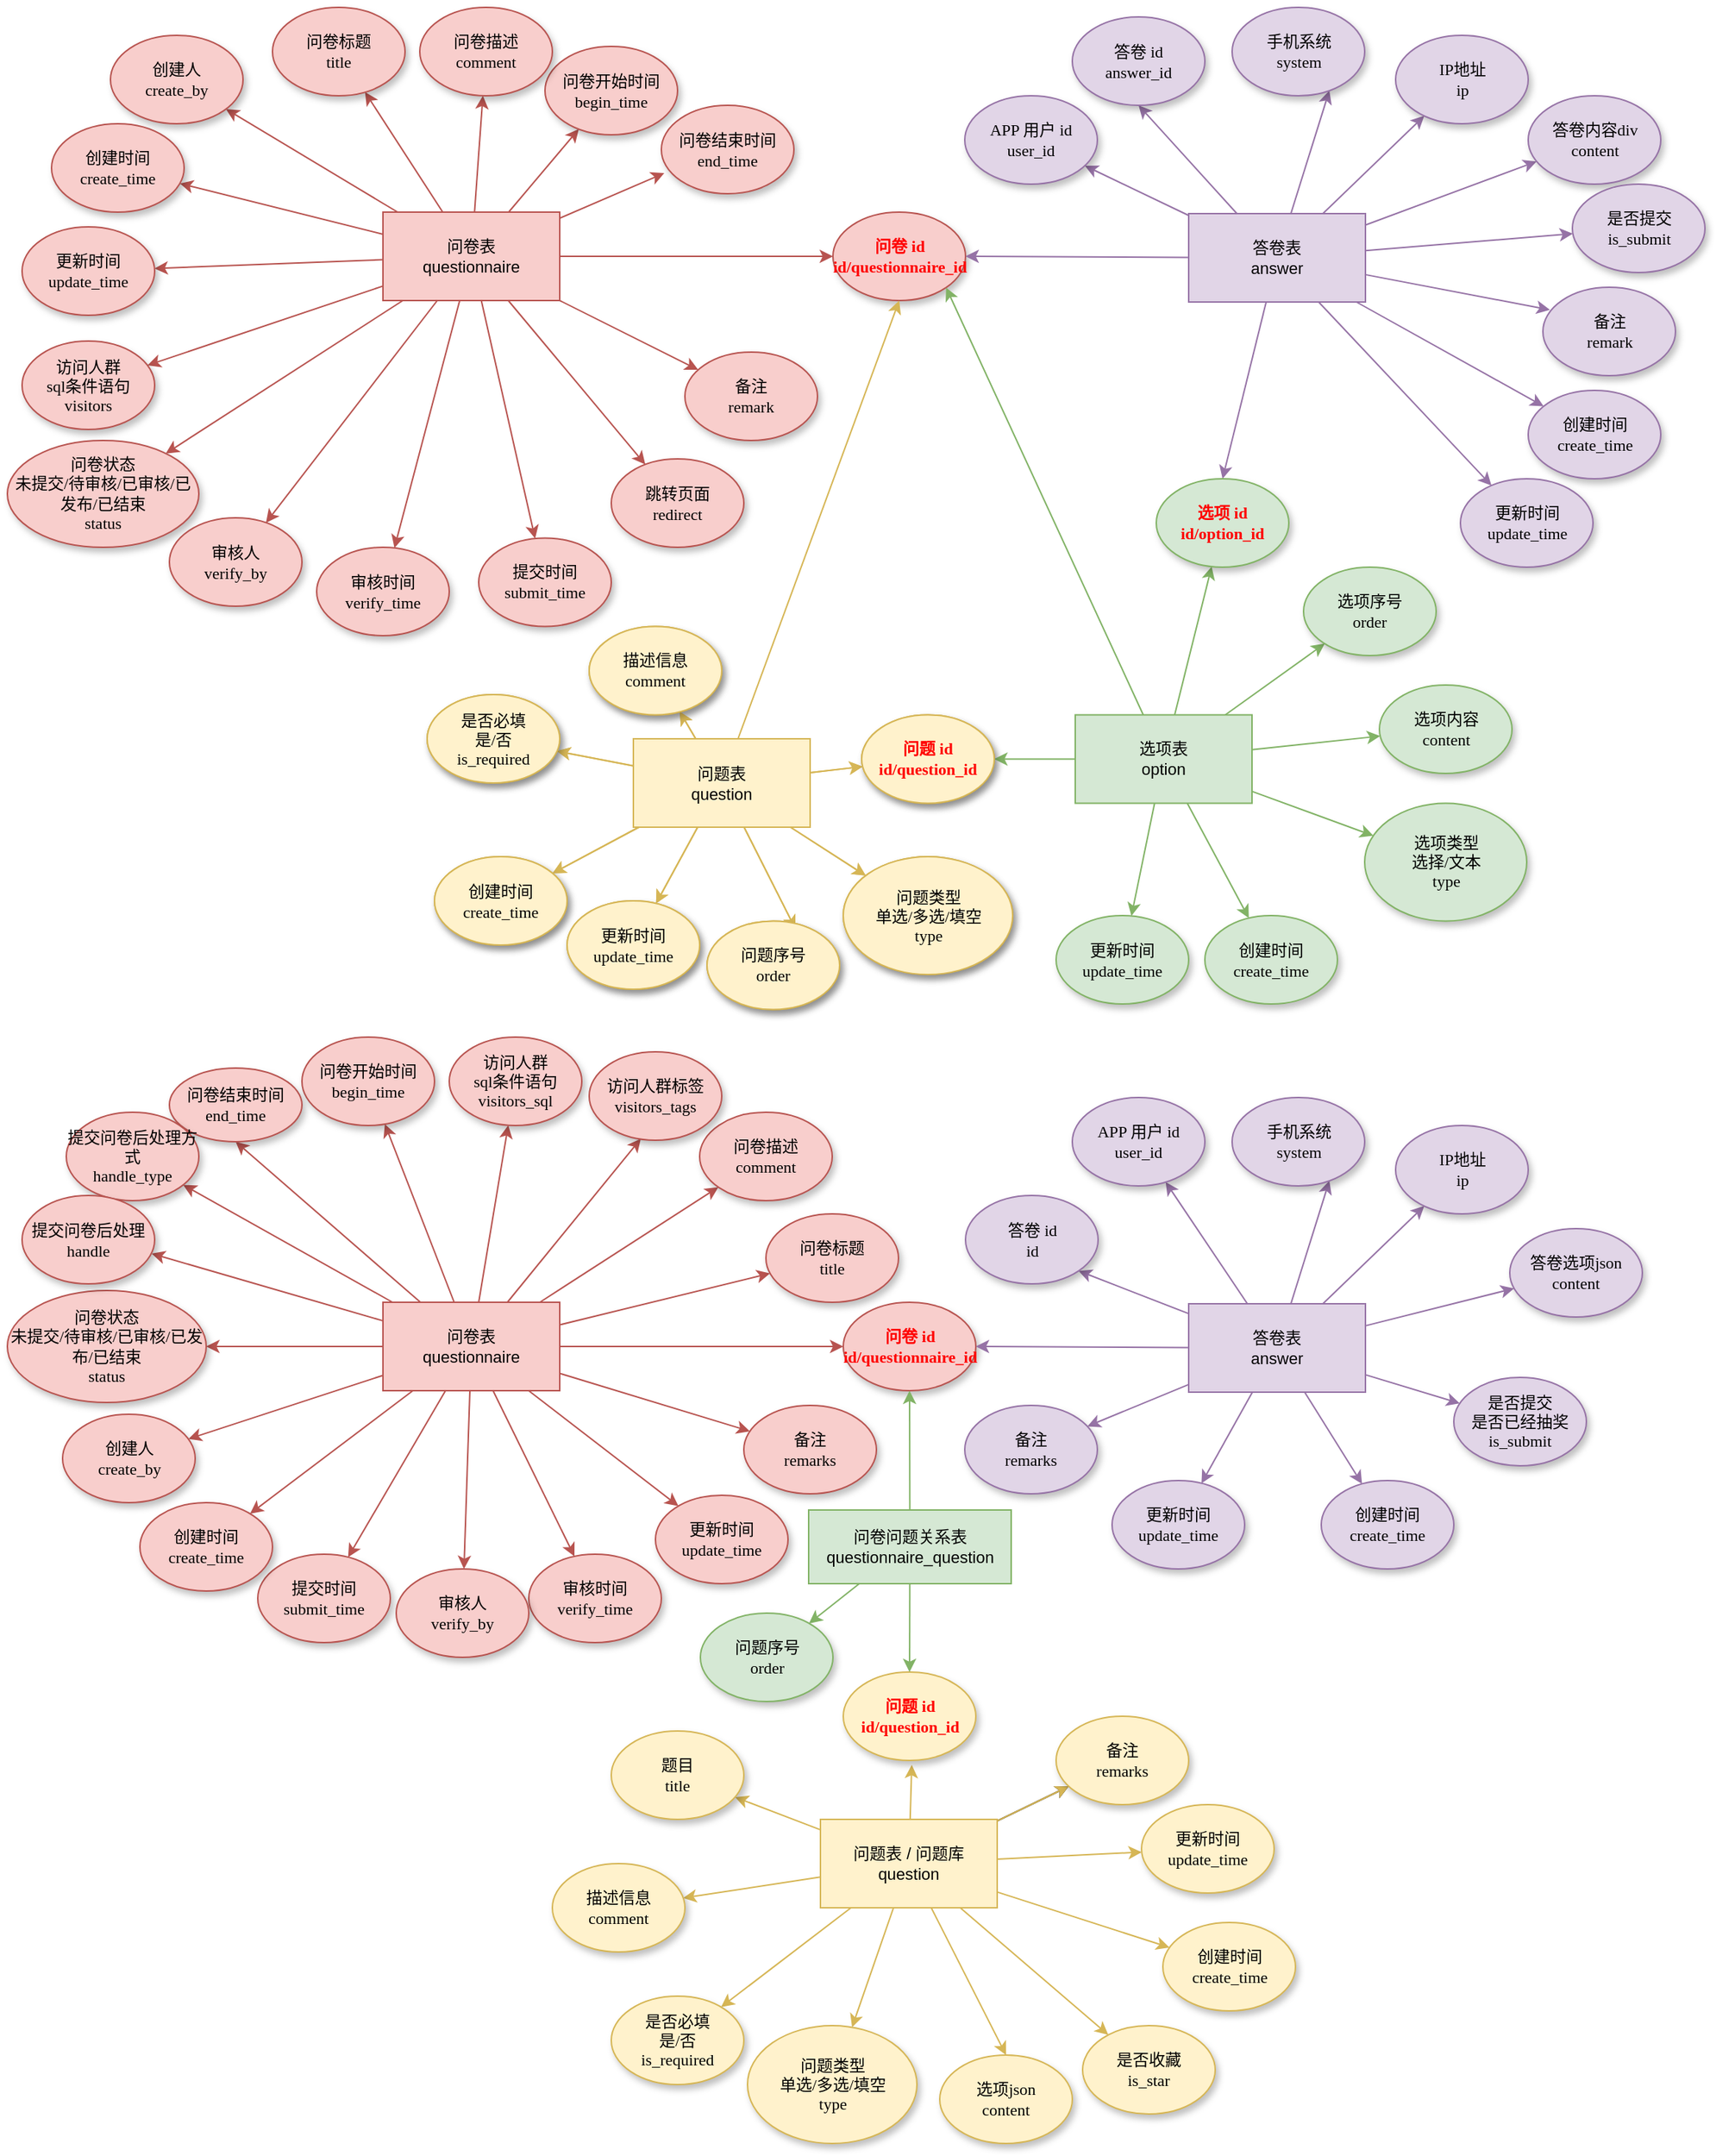 <mxfile version="14.7.0" type="github">
  <diagram name="Page-1" id="42789a77-a242-8287-6e28-9cd8cfd52e62">
    <mxGraphModel dx="1422" dy="762" grid="1" gridSize="10" guides="1" tooltips="1" connect="1" arrows="1" fold="1" page="1" pageScale="1" pageWidth="1100" pageHeight="850" background="#ffffff" math="0" shadow="0">
      <root>
        <mxCell id="0" />
        <mxCell id="1" parent="0" />
        <mxCell id="e1g6jkLD2kLE1leAGMlg-28" value="&lt;font color=&quot;#ff0000&quot; style=&quot;font-size: 11px;&quot;&gt;&lt;b style=&quot;font-size: 11px;&quot;&gt;问卷 id&lt;/b&gt;&lt;br style=&quot;font-size: 11px;&quot;&gt;&lt;b style=&quot;font-size: 11px;&quot;&gt;id/questionnaire_id&lt;/b&gt;&lt;br style=&quot;font-size: 11px;&quot;&gt;&lt;/font&gt;" style="ellipse;whiteSpace=wrap;html=1;rounded=0;shadow=1;comic=0;labelBackgroundColor=none;strokeWidth=1;fontFamily=Verdana;fontSize=11;align=center;fillColor=#f8cecc;strokeColor=#b85450;gradientDirection=east;" parent="1" vertex="1">
          <mxGeometry x="560.5" y="139" width="90" height="60" as="geometry" />
        </mxCell>
        <mxCell id="e1g6jkLD2kLE1leAGMlg-30" style="edgeStyle=none;rounded=0;orthogonalLoop=1;jettySize=auto;html=1;fontSize=11;fillColor=#f8cecc;strokeColor=#b85450;" parent="1" source="e1g6jkLD2kLE1leAGMlg-40" target="e1g6jkLD2kLE1leAGMlg-61" edge="1">
          <mxGeometry relative="1" as="geometry" />
        </mxCell>
        <mxCell id="e1g6jkLD2kLE1leAGMlg-31" style="edgeStyle=none;rounded=0;orthogonalLoop=1;jettySize=auto;html=1;fontSize=11;fillColor=#f8cecc;strokeColor=#b85450;" parent="1" source="e1g6jkLD2kLE1leAGMlg-40" target="e1g6jkLD2kLE1leAGMlg-60" edge="1">
          <mxGeometry relative="1" as="geometry" />
        </mxCell>
        <mxCell id="e1g6jkLD2kLE1leAGMlg-32" style="edgeStyle=none;rounded=0;orthogonalLoop=1;jettySize=auto;html=1;fontSize=11;fillColor=#f8cecc;strokeColor=#b85450;" parent="1" source="e1g6jkLD2kLE1leAGMlg-40" target="e1g6jkLD2kLE1leAGMlg-28" edge="1">
          <mxGeometry relative="1" as="geometry" />
        </mxCell>
        <mxCell id="e1g6jkLD2kLE1leAGMlg-33" style="edgeStyle=none;rounded=0;orthogonalLoop=1;jettySize=auto;html=1;fontSize=11;fillColor=#f8cecc;strokeColor=#b85450;" parent="1" source="e1g6jkLD2kLE1leAGMlg-40" target="e1g6jkLD2kLE1leAGMlg-67" edge="1">
          <mxGeometry relative="1" as="geometry" />
        </mxCell>
        <mxCell id="e1g6jkLD2kLE1leAGMlg-34" style="edgeStyle=none;rounded=0;orthogonalLoop=1;jettySize=auto;html=1;fontSize=11;fillColor=#f8cecc;strokeColor=#b85450;" parent="1" source="e1g6jkLD2kLE1leAGMlg-40" target="e1g6jkLD2kLE1leAGMlg-71" edge="1">
          <mxGeometry relative="1" as="geometry" />
        </mxCell>
        <mxCell id="e1g6jkLD2kLE1leAGMlg-35" style="edgeStyle=none;rounded=0;orthogonalLoop=1;jettySize=auto;html=1;entryX=0.022;entryY=0.767;entryDx=0;entryDy=0;entryPerimeter=0;fontSize=11;fillColor=#f8cecc;strokeColor=#b85450;" parent="1" source="e1g6jkLD2kLE1leAGMlg-40" target="e1g6jkLD2kLE1leAGMlg-72" edge="1">
          <mxGeometry relative="1" as="geometry" />
        </mxCell>
        <mxCell id="e1g6jkLD2kLE1leAGMlg-36" style="edgeStyle=none;rounded=0;orthogonalLoop=1;jettySize=auto;html=1;fontSize=11;fillColor=#f8cecc;strokeColor=#b85450;" parent="1" source="e1g6jkLD2kLE1leAGMlg-40" target="e1g6jkLD2kLE1leAGMlg-73" edge="1">
          <mxGeometry relative="1" as="geometry" />
        </mxCell>
        <mxCell id="e1g6jkLD2kLE1leAGMlg-37" style="edgeStyle=none;rounded=0;orthogonalLoop=1;jettySize=auto;html=1;fillColor=#f8cecc;strokeColor=#b85450;fontSize=11;" parent="1" source="e1g6jkLD2kLE1leAGMlg-40" target="e1g6jkLD2kLE1leAGMlg-84" edge="1">
          <mxGeometry relative="1" as="geometry" />
        </mxCell>
        <mxCell id="e1g6jkLD2kLE1leAGMlg-38" style="edgeStyle=none;rounded=0;orthogonalLoop=1;jettySize=auto;html=1;fontSize=11;fillColor=#f8cecc;strokeColor=#b85450;" parent="1" source="e1g6jkLD2kLE1leAGMlg-40" target="e1g6jkLD2kLE1leAGMlg-91" edge="1">
          <mxGeometry relative="1" as="geometry">
            <mxPoint x="180" y="169" as="targetPoint" />
          </mxGeometry>
        </mxCell>
        <mxCell id="e1g6jkLD2kLE1leAGMlg-39" style="edgeStyle=none;rounded=0;orthogonalLoop=1;jettySize=auto;html=1;fontSize=11;fillColor=#f8cecc;strokeColor=#b85450;" parent="1" source="e1g6jkLD2kLE1leAGMlg-40" target="e1g6jkLD2kLE1leAGMlg-59" edge="1">
          <mxGeometry relative="1" as="geometry" />
        </mxCell>
        <mxCell id="IBIYCvMXOaWcvZuSE6B_-10" style="edgeStyle=none;rounded=0;orthogonalLoop=1;jettySize=auto;html=1;fillColor=#f8cecc;strokeColor=#b85450;" parent="1" source="e1g6jkLD2kLE1leAGMlg-40" target="IBIYCvMXOaWcvZuSE6B_-8" edge="1">
          <mxGeometry relative="1" as="geometry" />
        </mxCell>
        <mxCell id="IBIYCvMXOaWcvZuSE6B_-11" style="edgeStyle=none;rounded=0;orthogonalLoop=1;jettySize=auto;html=1;fillColor=#f8cecc;strokeColor=#b85450;" parent="1" source="e1g6jkLD2kLE1leAGMlg-40" target="IBIYCvMXOaWcvZuSE6B_-9" edge="1">
          <mxGeometry relative="1" as="geometry" />
        </mxCell>
        <mxCell id="9K9f-3IcA43mCjkLLL1L-7" style="edgeStyle=none;rounded=0;orthogonalLoop=1;jettySize=auto;html=1;fillColor=#f8cecc;strokeColor=#b85450;" parent="1" source="e1g6jkLD2kLE1leAGMlg-40" target="9K9f-3IcA43mCjkLLL1L-6" edge="1">
          <mxGeometry relative="1" as="geometry" />
        </mxCell>
        <mxCell id="9K9f-3IcA43mCjkLLL1L-10" style="edgeStyle=none;rounded=0;orthogonalLoop=1;jettySize=auto;html=1;fillColor=#f8cecc;strokeColor=#b85450;" parent="1" source="e1g6jkLD2kLE1leAGMlg-40" target="9K9f-3IcA43mCjkLLL1L-8" edge="1">
          <mxGeometry relative="1" as="geometry" />
        </mxCell>
        <mxCell id="9K9f-3IcA43mCjkLLL1L-11" style="edgeStyle=none;rounded=0;orthogonalLoop=1;jettySize=auto;html=1;fillColor=#f8cecc;strokeColor=#b85450;" parent="1" source="e1g6jkLD2kLE1leAGMlg-40" target="9K9f-3IcA43mCjkLLL1L-9" edge="1">
          <mxGeometry relative="1" as="geometry" />
        </mxCell>
        <mxCell id="e1g6jkLD2kLE1leAGMlg-40" value="问卷表&lt;br style=&quot;font-size: 11px&quot;&gt;questionnaire" style="rounded=0;whiteSpace=wrap;html=1;fontSize=11;fillColor=#f8cecc;strokeColor=#b85450;" parent="1" vertex="1">
          <mxGeometry x="255" y="139" width="120" height="60" as="geometry" />
        </mxCell>
        <mxCell id="e1g6jkLD2kLE1leAGMlg-53" value="" style="edgeStyle=none;rounded=0;orthogonalLoop=1;jettySize=auto;html=1;fontSize=11;fillColor=#e1d5e7;strokeColor=#9673a6;" parent="1" source="e1g6jkLD2kLE1leAGMlg-58" target="e1g6jkLD2kLE1leAGMlg-66" edge="1">
          <mxGeometry relative="1" as="geometry" />
        </mxCell>
        <mxCell id="e1g6jkLD2kLE1leAGMlg-54" style="edgeStyle=none;rounded=0;orthogonalLoop=1;jettySize=auto;html=1;fontSize=11;fillColor=#e1d5e7;strokeColor=#9673a6;" parent="1" source="e1g6jkLD2kLE1leAGMlg-58" target="e1g6jkLD2kLE1leAGMlg-69" edge="1">
          <mxGeometry relative="1" as="geometry" />
        </mxCell>
        <mxCell id="e1g6jkLD2kLE1leAGMlg-56" style="edgeStyle=none;rounded=0;orthogonalLoop=1;jettySize=auto;html=1;fontSize=11;fillColor=#e1d5e7;strokeColor=#9673a6;" parent="1" source="e1g6jkLD2kLE1leAGMlg-58" target="e1g6jkLD2kLE1leAGMlg-88" edge="1">
          <mxGeometry relative="1" as="geometry" />
        </mxCell>
        <mxCell id="e1g6jkLD2kLE1leAGMlg-108" style="edgeStyle=none;rounded=0;orthogonalLoop=1;jettySize=auto;html=1;entryX=1;entryY=0.5;entryDx=0;entryDy=0;fontSize=11;fillColor=#e1d5e7;strokeColor=#9673a6;" parent="1" source="e1g6jkLD2kLE1leAGMlg-58" target="e1g6jkLD2kLE1leAGMlg-28" edge="1">
          <mxGeometry relative="1" as="geometry" />
        </mxCell>
        <mxCell id="e1g6jkLD2kLE1leAGMlg-109" style="edgeStyle=none;rounded=0;orthogonalLoop=1;jettySize=auto;html=1;fontSize=11;fillColor=#e1d5e7;strokeColor=#9673a6;" parent="1" source="e1g6jkLD2kLE1leAGMlg-58" target="e1g6jkLD2kLE1leAGMlg-87" edge="1">
          <mxGeometry relative="1" as="geometry" />
        </mxCell>
        <mxCell id="e1g6jkLD2kLE1leAGMlg-114" style="edgeStyle=none;rounded=0;orthogonalLoop=1;jettySize=auto;html=1;entryX=0.5;entryY=1;entryDx=0;entryDy=0;fontSize=11;fillColor=#e1d5e7;strokeColor=#9673a6;" parent="1" source="e1g6jkLD2kLE1leAGMlg-58" target="e1g6jkLD2kLE1leAGMlg-113" edge="1">
          <mxGeometry relative="1" as="geometry" />
        </mxCell>
        <mxCell id="a7O16fofXnKK7XhUyJDO-6" style="rounded=0;orthogonalLoop=1;jettySize=auto;html=1;fillColor=#e1d5e7;strokeColor=#9673a6;" parent="1" source="e1g6jkLD2kLE1leAGMlg-58" target="a7O16fofXnKK7XhUyJDO-4" edge="1">
          <mxGeometry relative="1" as="geometry" />
        </mxCell>
        <mxCell id="9K9f-3IcA43mCjkLLL1L-2" style="rounded=0;orthogonalLoop=1;jettySize=auto;html=1;fillColor=#e1d5e7;strokeColor=#9673a6;" parent="1" source="e1g6jkLD2kLE1leAGMlg-58" edge="1">
          <mxGeometry relative="1" as="geometry">
            <mxPoint x="897.5" y="56.5" as="targetPoint" />
          </mxGeometry>
        </mxCell>
        <mxCell id="9K9f-3IcA43mCjkLLL1L-5" style="edgeStyle=none;rounded=0;orthogonalLoop=1;jettySize=auto;html=1;fillColor=#e1d5e7;strokeColor=#9673a6;" parent="1" source="e1g6jkLD2kLE1leAGMlg-58" target="9K9f-3IcA43mCjkLLL1L-4" edge="1">
          <mxGeometry relative="1" as="geometry" />
        </mxCell>
        <mxCell id="9K9f-3IcA43mCjkLLL1L-13" style="edgeStyle=none;rounded=0;orthogonalLoop=1;jettySize=auto;html=1;fillColor=#e1d5e7;strokeColor=#9673a6;entryX=0.052;entryY=0.255;entryDx=0;entryDy=0;entryPerimeter=0;" parent="1" source="e1g6jkLD2kLE1leAGMlg-58" target="9K9f-3IcA43mCjkLLL1L-12" edge="1">
          <mxGeometry relative="1" as="geometry" />
        </mxCell>
        <mxCell id="9K9f-3IcA43mCjkLLL1L-49" style="edgeStyle=none;rounded=0;orthogonalLoop=1;jettySize=auto;html=1;entryX=0.5;entryY=0;entryDx=0;entryDy=0;fillColor=#e1d5e7;strokeColor=#9673a6;" parent="1" source="e1g6jkLD2kLE1leAGMlg-58" target="9K9f-3IcA43mCjkLLL1L-36" edge="1">
          <mxGeometry relative="1" as="geometry" />
        </mxCell>
        <mxCell id="e1g6jkLD2kLE1leAGMlg-58" value="答卷表&lt;br style=&quot;font-size: 11px;&quot;&gt;answer" style="rounded=0;whiteSpace=wrap;html=1;fontSize=11;fillColor=#e1d5e7;strokeColor=#9673a6;" parent="1" vertex="1">
          <mxGeometry x="802" y="140" width="120" height="60" as="geometry" />
        </mxCell>
        <mxCell id="e1g6jkLD2kLE1leAGMlg-59" value="问卷状态&lt;br style=&quot;font-size: 11px&quot;&gt;未提交/待审核/已审核/已发布/已结束&lt;br&gt;&lt;span style=&quot;font-size: 11px&quot;&gt;status&lt;/span&gt;" style="ellipse;whiteSpace=wrap;html=1;rounded=0;shadow=1;comic=0;labelBackgroundColor=none;strokeWidth=1;fontFamily=Verdana;fontSize=11;align=center;fillColor=#f8cecc;strokeColor=#b85450;" parent="1" vertex="1">
          <mxGeometry y="294" width="130" height="72.5" as="geometry" />
        </mxCell>
        <mxCell id="e1g6jkLD2kLE1leAGMlg-60" value="提交时间&lt;br style=&quot;font-size: 11px&quot;&gt;submit_time" style="ellipse;whiteSpace=wrap;html=1;rounded=0;shadow=1;comic=0;labelBackgroundColor=none;strokeWidth=1;fontFamily=Verdana;fontSize=11;align=center;fillColor=#f8cecc;strokeColor=#b85450;" parent="1" vertex="1">
          <mxGeometry x="320" y="360.25" width="90" height="60" as="geometry" />
        </mxCell>
        <mxCell id="e1g6jkLD2kLE1leAGMlg-61" value="审核时间&lt;br style=&quot;font-size: 11px;&quot;&gt;verify_time" style="ellipse;whiteSpace=wrap;html=1;rounded=0;shadow=1;comic=0;labelBackgroundColor=none;strokeWidth=1;fontFamily=Verdana;fontSize=11;align=center;fillColor=#f8cecc;strokeColor=#b85450;" parent="1" vertex="1">
          <mxGeometry x="210" y="366.5" width="90" height="60" as="geometry" />
        </mxCell>
        <mxCell id="e1g6jkLD2kLE1leAGMlg-66" value="答卷内容div&lt;br&gt;content" style="ellipse;whiteSpace=wrap;html=1;rounded=0;shadow=1;comic=0;labelBackgroundColor=none;strokeWidth=1;fontFamily=Verdana;fontSize=11;align=center;fillColor=#e1d5e7;strokeColor=#9673a6;" parent="1" vertex="1">
          <mxGeometry x="1032.5" y="60" width="90" height="60" as="geometry" />
        </mxCell>
        <mxCell id="e1g6jkLD2kLE1leAGMlg-67" value="问卷开始时间&lt;br style=&quot;font-size: 11px;&quot;&gt;begin_time" style="ellipse;whiteSpace=wrap;html=1;rounded=0;shadow=1;comic=0;labelBackgroundColor=none;strokeWidth=1;fontFamily=Verdana;fontSize=11;align=center;fillColor=#f8cecc;strokeColor=#b85450;" parent="1" vertex="1">
          <mxGeometry x="365" y="26.5" width="90" height="60" as="geometry" />
        </mxCell>
        <mxCell id="e1g6jkLD2kLE1leAGMlg-69" value="APP 用户 id&lt;br style=&quot;font-size: 11px&quot;&gt;user_id" style="ellipse;whiteSpace=wrap;html=1;rounded=0;shadow=1;comic=0;labelBackgroundColor=none;strokeWidth=1;fontFamily=Verdana;fontSize=11;align=center;fillColor=#e1d5e7;strokeColor=#9673a6;" parent="1" vertex="1">
          <mxGeometry x="650" y="60" width="90" height="60" as="geometry" />
        </mxCell>
        <mxCell id="e1g6jkLD2kLE1leAGMlg-71" value="问卷描述&lt;br style=&quot;font-size: 11px;&quot;&gt;comment" style="ellipse;whiteSpace=wrap;html=1;rounded=0;shadow=1;comic=0;labelBackgroundColor=none;strokeWidth=1;fontFamily=Verdana;fontSize=11;align=center;fillColor=#f8cecc;strokeColor=#b85450;" parent="1" vertex="1">
          <mxGeometry x="280" width="90" height="60" as="geometry" />
        </mxCell>
        <mxCell id="e1g6jkLD2kLE1leAGMlg-72" value="问卷结束时间&lt;br style=&quot;font-size: 11px;&quot;&gt;end_time" style="ellipse;whiteSpace=wrap;html=1;rounded=0;shadow=1;comic=0;labelBackgroundColor=none;strokeWidth=1;fontFamily=Verdana;fontSize=11;align=center;fillColor=#f8cecc;strokeColor=#b85450;" parent="1" vertex="1">
          <mxGeometry x="444" y="66.5" width="90" height="60" as="geometry" />
        </mxCell>
        <mxCell id="e1g6jkLD2kLE1leAGMlg-73" value="问卷标题&lt;br style=&quot;font-size: 11px;&quot;&gt;title" style="ellipse;whiteSpace=wrap;html=1;rounded=0;shadow=1;comic=0;labelBackgroundColor=none;strokeWidth=1;fontFamily=Verdana;fontSize=11;align=center;fillColor=#f8cecc;strokeColor=#b85450;" parent="1" vertex="1">
          <mxGeometry x="180" width="90" height="60" as="geometry" />
        </mxCell>
        <mxCell id="e1g6jkLD2kLE1leAGMlg-84" value="更新时间&lt;br style=&quot;font-size: 11px;&quot;&gt;update_time" style="ellipse;whiteSpace=wrap;html=1;rounded=0;shadow=1;comic=0;labelBackgroundColor=none;strokeWidth=1;fontFamily=Verdana;fontSize=11;align=center;fillColor=#f8cecc;strokeColor=#b85450;" parent="1" vertex="1">
          <mxGeometry x="10" y="149" width="90" height="60" as="geometry" />
        </mxCell>
        <mxCell id="e1g6jkLD2kLE1leAGMlg-87" value="更新时间&lt;br&gt;update_time" style="ellipse;whiteSpace=wrap;html=1;rounded=0;shadow=1;comic=0;labelBackgroundColor=none;strokeWidth=1;fontFamily=Verdana;fontSize=11;align=center;fillColor=#e1d5e7;strokeColor=#9673a6;" parent="1" vertex="1">
          <mxGeometry x="986.5" y="320" width="90" height="60" as="geometry" />
        </mxCell>
        <mxCell id="e1g6jkLD2kLE1leAGMlg-88" value="创建时间&lt;br&gt;create_time" style="ellipse;whiteSpace=wrap;html=1;rounded=0;shadow=1;comic=0;labelBackgroundColor=none;strokeWidth=1;fontFamily=Verdana;fontSize=11;align=center;fillColor=#e1d5e7;strokeColor=#9673a6;" parent="1" vertex="1">
          <mxGeometry x="1032.5" y="260" width="90" height="60" as="geometry" />
        </mxCell>
        <mxCell id="e1g6jkLD2kLE1leAGMlg-91" value="创建人&lt;br style=&quot;font-size: 11px&quot;&gt;create_by" style="ellipse;whiteSpace=wrap;html=1;rounded=0;shadow=1;comic=0;labelBackgroundColor=none;strokeWidth=1;fontFamily=Verdana;fontSize=11;align=center;fillColor=#f8cecc;strokeColor=#b85450;" parent="1" vertex="1">
          <mxGeometry x="70" y="19" width="90" height="60" as="geometry" />
        </mxCell>
        <mxCell id="e1g6jkLD2kLE1leAGMlg-113" value="答卷 id&lt;br style=&quot;font-size: 11px&quot;&gt;answer_id" style="ellipse;whiteSpace=wrap;html=1;rounded=0;shadow=1;comic=0;labelBackgroundColor=none;strokeWidth=1;fontFamily=Verdana;fontSize=11;align=center;fillColor=#e1d5e7;strokeColor=#9673a6;" parent="1" vertex="1">
          <mxGeometry x="723" y="6.5" width="90" height="60" as="geometry" />
        </mxCell>
        <mxCell id="IBIYCvMXOaWcvZuSE6B_-8" value="访问人群&lt;br&gt;sql条件语句&lt;br&gt;&lt;span style=&quot;font-size: 11px&quot;&gt;visitors&lt;/span&gt;" style="ellipse;whiteSpace=wrap;html=1;rounded=0;shadow=1;comic=0;labelBackgroundColor=none;strokeWidth=1;fontFamily=Verdana;fontSize=11;align=center;fillColor=#f8cecc;strokeColor=#b85450;" parent="1" vertex="1">
          <mxGeometry x="10" y="226.5" width="90" height="60" as="geometry" />
        </mxCell>
        <mxCell id="IBIYCvMXOaWcvZuSE6B_-9" value="审核人&lt;br&gt;verify_by" style="ellipse;whiteSpace=wrap;html=1;rounded=0;shadow=1;comic=0;labelBackgroundColor=none;strokeWidth=1;fontFamily=Verdana;fontSize=11;align=center;fillColor=#f8cecc;strokeColor=#b85450;" parent="1" vertex="1">
          <mxGeometry x="110" y="346.5" width="90" height="60" as="geometry" />
        </mxCell>
        <mxCell id="a7O16fofXnKK7XhUyJDO-4" value="是否提交&lt;br&gt;is_submit" style="ellipse;whiteSpace=wrap;html=1;rounded=0;shadow=1;comic=0;labelBackgroundColor=none;strokeWidth=1;fontFamily=Verdana;fontSize=11;align=center;fillColor=#e1d5e7;strokeColor=#9673a6;" parent="1" vertex="1">
          <mxGeometry x="1062.5" y="120" width="90" height="60" as="geometry" />
        </mxCell>
        <mxCell id="9K9f-3IcA43mCjkLLL1L-1" value="手机系统&lt;br&gt;system" style="ellipse;whiteSpace=wrap;html=1;rounded=0;shadow=1;comic=0;labelBackgroundColor=none;strokeWidth=1;fontFamily=Verdana;fontSize=11;align=center;fillColor=#e1d5e7;strokeColor=#9673a6;" parent="1" vertex="1">
          <mxGeometry x="831.5" width="90" height="60" as="geometry" />
        </mxCell>
        <mxCell id="9K9f-3IcA43mCjkLLL1L-4" value="IP地址&lt;br&gt;ip" style="ellipse;whiteSpace=wrap;html=1;rounded=0;shadow=1;comic=0;labelBackgroundColor=none;strokeWidth=1;fontFamily=Verdana;fontSize=11;align=center;fillColor=#e1d5e7;strokeColor=#9673a6;" parent="1" vertex="1">
          <mxGeometry x="942.5" y="19" width="90" height="60" as="geometry" />
        </mxCell>
        <mxCell id="9K9f-3IcA43mCjkLLL1L-6" value="创建时间&lt;br style=&quot;font-size: 11px&quot;&gt;create_time" style="ellipse;whiteSpace=wrap;html=1;rounded=0;shadow=1;comic=0;labelBackgroundColor=none;strokeWidth=1;fontFamily=Verdana;fontSize=11;align=center;fillColor=#f8cecc;strokeColor=#b85450;" parent="1" vertex="1">
          <mxGeometry x="30" y="79" width="90" height="60" as="geometry" />
        </mxCell>
        <mxCell id="9K9f-3IcA43mCjkLLL1L-8" value="跳转页面&lt;br style=&quot;font-size: 11px&quot;&gt;redirect" style="ellipse;whiteSpace=wrap;html=1;rounded=0;shadow=1;comic=0;labelBackgroundColor=none;strokeWidth=1;fontFamily=Verdana;fontSize=11;align=center;fillColor=#f8cecc;strokeColor=#b85450;" parent="1" vertex="1">
          <mxGeometry x="410" y="306.5" width="90" height="60" as="geometry" />
        </mxCell>
        <mxCell id="9K9f-3IcA43mCjkLLL1L-9" value="备注&lt;br style=&quot;font-size: 11px&quot;&gt;remark" style="ellipse;whiteSpace=wrap;html=1;rounded=0;shadow=1;comic=0;labelBackgroundColor=none;strokeWidth=1;fontFamily=Verdana;fontSize=11;align=center;fillColor=#f8cecc;strokeColor=#b85450;" parent="1" vertex="1">
          <mxGeometry x="460" y="234" width="90" height="60" as="geometry" />
        </mxCell>
        <mxCell id="9K9f-3IcA43mCjkLLL1L-12" value="备注&lt;br style=&quot;font-size: 11px&quot;&gt;remark" style="ellipse;whiteSpace=wrap;html=1;rounded=0;shadow=1;comic=0;labelBackgroundColor=none;strokeWidth=1;fontFamily=Verdana;fontSize=11;align=center;fillColor=#e1d5e7;strokeColor=#9673a6;" parent="1" vertex="1">
          <mxGeometry x="1042.5" y="190" width="90" height="60" as="geometry" />
        </mxCell>
        <mxCell id="9K9f-3IcA43mCjkLLL1L-14" style="edgeStyle=none;rounded=0;orthogonalLoop=1;jettySize=auto;html=1;fontSize=11;fillColor=#fff2cc;strokeColor=#d6b656;" parent="1" source="9K9f-3IcA43mCjkLLL1L-23" target="9K9f-3IcA43mCjkLLL1L-26" edge="1">
          <mxGeometry relative="1" as="geometry" />
        </mxCell>
        <mxCell id="9K9f-3IcA43mCjkLLL1L-15" value="" style="edgeStyle=none;rounded=0;orthogonalLoop=1;jettySize=auto;html=1;fontSize=11;fillColor=#fff2cc;strokeColor=#d6b656;entryX=0.5;entryY=1;entryDx=0;entryDy=0;" parent="1" source="9K9f-3IcA43mCjkLLL1L-23" target="e1g6jkLD2kLE1leAGMlg-28" edge="1">
          <mxGeometry relative="1" as="geometry">
            <mxPoint x="480.814" y="343.191" as="targetPoint" />
          </mxGeometry>
        </mxCell>
        <mxCell id="9K9f-3IcA43mCjkLLL1L-16" value="" style="edgeStyle=none;rounded=0;orthogonalLoop=1;jettySize=auto;html=1;fontSize=11;fillColor=#fff2cc;strokeColor=#d6b656;" parent="1" source="9K9f-3IcA43mCjkLLL1L-23" target="9K9f-3IcA43mCjkLLL1L-24" edge="1">
          <mxGeometry relative="1" as="geometry" />
        </mxCell>
        <mxCell id="9K9f-3IcA43mCjkLLL1L-17" style="edgeStyle=none;rounded=0;orthogonalLoop=1;jettySize=auto;html=1;fontSize=11;fillColor=#fff2cc;strokeColor=#d6b656;" parent="1" source="9K9f-3IcA43mCjkLLL1L-23" target="9K9f-3IcA43mCjkLLL1L-28" edge="1">
          <mxGeometry relative="1" as="geometry" />
        </mxCell>
        <mxCell id="9K9f-3IcA43mCjkLLL1L-19" style="edgeStyle=none;rounded=0;orthogonalLoop=1;jettySize=auto;html=1;fontSize=11;fillColor=#fff2cc;strokeColor=#d6b656;" parent="1" source="9K9f-3IcA43mCjkLLL1L-23" target="9K9f-3IcA43mCjkLLL1L-27" edge="1">
          <mxGeometry relative="1" as="geometry" />
        </mxCell>
        <mxCell id="9K9f-3IcA43mCjkLLL1L-20" style="edgeStyle=none;rounded=0;orthogonalLoop=1;jettySize=auto;html=1;fontSize=11;fillColor=#fff2cc;strokeColor=#d6b656;" parent="1" source="9K9f-3IcA43mCjkLLL1L-23" target="9K9f-3IcA43mCjkLLL1L-39" edge="1">
          <mxGeometry relative="1" as="geometry" />
        </mxCell>
        <mxCell id="9K9f-3IcA43mCjkLLL1L-21" style="edgeStyle=none;rounded=0;orthogonalLoop=1;jettySize=auto;html=1;fontSize=11;fillColor=#fff2cc;strokeColor=#d6b656;" parent="1" source="9K9f-3IcA43mCjkLLL1L-23" target="9K9f-3IcA43mCjkLLL1L-25" edge="1">
          <mxGeometry relative="1" as="geometry">
            <mxPoint x="289.5" y="506.5" as="targetPoint" />
          </mxGeometry>
        </mxCell>
        <mxCell id="9K9f-3IcA43mCjkLLL1L-22" style="edgeStyle=none;rounded=0;orthogonalLoop=1;jettySize=auto;html=1;fontSize=11;fillColor=#fff2cc;strokeColor=#d6b656;" parent="1" source="9K9f-3IcA43mCjkLLL1L-23" edge="1">
          <mxGeometry relative="1" as="geometry">
            <mxPoint x="535" y="625.5" as="targetPoint" />
          </mxGeometry>
        </mxCell>
        <mxCell id="9K9f-3IcA43mCjkLLL1L-23" value="问题表&lt;br style=&quot;font-size: 11px;&quot;&gt;question" style="rounded=0;whiteSpace=wrap;html=1;fontSize=11;fillColor=#fff2cc;strokeColor=#d6b656;" parent="1" vertex="1">
          <mxGeometry x="425" y="496.5" width="120" height="60" as="geometry" />
        </mxCell>
        <mxCell id="9K9f-3IcA43mCjkLLL1L-24" value="&lt;font color=&quot;#ff0000&quot; style=&quot;font-size: 11px;&quot;&gt;&lt;b style=&quot;font-size: 11px;&quot;&gt;问题 id&lt;/b&gt;&lt;br style=&quot;font-size: 11px;&quot;&gt;&lt;b style=&quot;font-size: 11px;&quot;&gt;id/question_id&lt;/b&gt;&lt;br style=&quot;font-size: 11px;&quot;&gt;&lt;/font&gt;" style="ellipse;whiteSpace=wrap;html=1;rounded=0;shadow=1;comic=0;labelBackgroundColor=none;strokeWidth=1;fontFamily=Verdana;fontSize=11;align=center;fillColor=#fff2cc;strokeColor=#d6b656;" parent="1" vertex="1">
          <mxGeometry x="580" y="480.25" width="90" height="60" as="geometry" />
        </mxCell>
        <mxCell id="9K9f-3IcA43mCjkLLL1L-25" value="问题类型&lt;br style=&quot;font-size: 11px&quot;&gt;单选/多选/填空&lt;br&gt;type" style="ellipse;whiteSpace=wrap;html=1;rounded=0;shadow=1;comic=0;labelBackgroundColor=none;strokeWidth=1;fontFamily=Verdana;fontSize=11;align=center;fillColor=#fff2cc;strokeColor=#d6b656;" parent="1" vertex="1">
          <mxGeometry x="567.5" y="576.5" width="115" height="80" as="geometry" />
        </mxCell>
        <mxCell id="9K9f-3IcA43mCjkLLL1L-26" value="是否必填&lt;br style=&quot;font-size: 11px&quot;&gt;是/否&lt;br&gt;is_required" style="ellipse;whiteSpace=wrap;html=1;rounded=0;shadow=1;comic=0;labelBackgroundColor=none;strokeWidth=1;fontFamily=Verdana;fontSize=11;align=center;fillColor=#fff2cc;strokeColor=#d6b656;" parent="1" vertex="1">
          <mxGeometry x="285" y="466.5" width="90" height="60" as="geometry" />
        </mxCell>
        <mxCell id="9K9f-3IcA43mCjkLLL1L-27" value="描述信息&lt;br&gt;comment" style="ellipse;whiteSpace=wrap;html=1;rounded=0;shadow=1;comic=0;labelBackgroundColor=none;strokeWidth=1;fontFamily=Verdana;fontSize=11;align=center;fillColor=#fff2cc;strokeColor=#d6b656;" parent="1" vertex="1">
          <mxGeometry x="395" y="420.25" width="90" height="60" as="geometry" />
        </mxCell>
        <mxCell id="9K9f-3IcA43mCjkLLL1L-28" value="创建时间&lt;br&gt;create_time" style="ellipse;whiteSpace=wrap;html=1;rounded=0;shadow=1;comic=0;labelBackgroundColor=none;strokeWidth=1;fontFamily=Verdana;fontSize=11;align=center;fillColor=#fff2cc;strokeColor=#d6b656;" parent="1" vertex="1">
          <mxGeometry x="290" y="576.5" width="90" height="60" as="geometry" />
        </mxCell>
        <mxCell id="9K9f-3IcA43mCjkLLL1L-29" style="edgeStyle=none;rounded=0;orthogonalLoop=1;jettySize=auto;html=1;fontSize=11;fillColor=#d5e8d4;strokeColor=#82b366;" parent="1" source="9K9f-3IcA43mCjkLLL1L-35" target="9K9f-3IcA43mCjkLLL1L-36" edge="1">
          <mxGeometry relative="1" as="geometry" />
        </mxCell>
        <mxCell id="9K9f-3IcA43mCjkLLL1L-30" style="edgeStyle=none;rounded=0;orthogonalLoop=1;jettySize=auto;html=1;fontSize=11;fillColor=#d5e8d4;strokeColor=#82b366;" parent="1" source="9K9f-3IcA43mCjkLLL1L-35" target="9K9f-3IcA43mCjkLLL1L-37" edge="1">
          <mxGeometry relative="1" as="geometry" />
        </mxCell>
        <mxCell id="9K9f-3IcA43mCjkLLL1L-31" style="rounded=0;orthogonalLoop=1;jettySize=auto;html=1;entryX=1;entryY=0.5;entryDx=0;entryDy=0;fillColor=#d5e8d4;strokeColor=#82b366;fontSize=11;" parent="1" source="9K9f-3IcA43mCjkLLL1L-35" target="9K9f-3IcA43mCjkLLL1L-24" edge="1">
          <mxGeometry relative="1" as="geometry" />
        </mxCell>
        <mxCell id="9K9f-3IcA43mCjkLLL1L-32" style="edgeStyle=none;rounded=0;orthogonalLoop=1;jettySize=auto;html=1;fillColor=#d5e8d4;strokeColor=#82b366;fontSize=11;" parent="1" source="9K9f-3IcA43mCjkLLL1L-35" target="9K9f-3IcA43mCjkLLL1L-38" edge="1">
          <mxGeometry relative="1" as="geometry" />
        </mxCell>
        <mxCell id="9K9f-3IcA43mCjkLLL1L-33" style="edgeStyle=none;rounded=0;orthogonalLoop=1;jettySize=auto;html=1;fontSize=11;fillColor=#d5e8d4;strokeColor=#82b366;" parent="1" source="9K9f-3IcA43mCjkLLL1L-35" target="9K9f-3IcA43mCjkLLL1L-41" edge="1">
          <mxGeometry relative="1" as="geometry" />
        </mxCell>
        <mxCell id="9K9f-3IcA43mCjkLLL1L-34" style="edgeStyle=none;rounded=0;orthogonalLoop=1;jettySize=auto;html=1;fontSize=11;fillColor=#d5e8d4;strokeColor=#82b366;" parent="1" source="9K9f-3IcA43mCjkLLL1L-35" target="9K9f-3IcA43mCjkLLL1L-40" edge="1">
          <mxGeometry relative="1" as="geometry" />
        </mxCell>
        <mxCell id="9K9f-3IcA43mCjkLLL1L-44" style="edgeStyle=none;rounded=0;orthogonalLoop=1;jettySize=auto;html=1;fillColor=#d5e8d4;strokeColor=#82b366;" parent="1" source="9K9f-3IcA43mCjkLLL1L-35" target="9K9f-3IcA43mCjkLLL1L-43" edge="1">
          <mxGeometry relative="1" as="geometry" />
        </mxCell>
        <mxCell id="9K9f-3IcA43mCjkLLL1L-46" style="edgeStyle=none;rounded=0;orthogonalLoop=1;jettySize=auto;html=1;entryX=1;entryY=1;entryDx=0;entryDy=0;fillColor=#d5e8d4;strokeColor=#82b366;" parent="1" source="9K9f-3IcA43mCjkLLL1L-35" target="e1g6jkLD2kLE1leAGMlg-28" edge="1">
          <mxGeometry relative="1" as="geometry" />
        </mxCell>
        <mxCell id="9K9f-3IcA43mCjkLLL1L-35" value="选项表&lt;br style=&quot;font-size: 11px;&quot;&gt;option" style="rounded=0;whiteSpace=wrap;html=1;fontSize=11;fillColor=#d5e8d4;strokeColor=#82b366;" parent="1" vertex="1">
          <mxGeometry x="725" y="480.25" width="120" height="60" as="geometry" />
        </mxCell>
        <mxCell id="9K9f-3IcA43mCjkLLL1L-36" value="&lt;font color=&quot;#ff0000&quot; style=&quot;font-size: 11px;&quot;&gt;&lt;b style=&quot;font-size: 11px;&quot;&gt;选项 id&lt;br style=&quot;font-size: 11px;&quot;&gt;id/option_id&lt;br style=&quot;font-size: 11px;&quot;&gt;&lt;/b&gt;&lt;/font&gt;" style="ellipse;whiteSpace=wrap;html=1;rounded=0;shadow=1;comic=0;labelBackgroundColor=none;strokeWidth=1;fontFamily=Verdana;fontSize=11;align=center;fillColor=#d5e8d4;strokeColor=#82b366;" parent="1" vertex="1">
          <mxGeometry x="780" y="320" width="90" height="60" as="geometry" />
        </mxCell>
        <mxCell id="9K9f-3IcA43mCjkLLL1L-37" value="选项类型&lt;br&gt;选择/文本&lt;br&gt;type" style="ellipse;whiteSpace=wrap;html=1;rounded=0;shadow=1;comic=0;labelBackgroundColor=none;strokeWidth=1;fontFamily=Verdana;fontSize=11;align=center;fillColor=#d5e8d4;strokeColor=#82b366;" parent="1" vertex="1">
          <mxGeometry x="921.5" y="540.25" width="110" height="80" as="geometry" />
        </mxCell>
        <mxCell id="9K9f-3IcA43mCjkLLL1L-38" value="选项内容&lt;br&gt;content" style="ellipse;whiteSpace=wrap;html=1;rounded=0;shadow=1;comic=0;labelBackgroundColor=none;strokeWidth=1;fontFamily=Verdana;fontSize=11;align=center;fillColor=#d5e8d4;strokeColor=#82b366;" parent="1" vertex="1">
          <mxGeometry x="931.5" y="460" width="90" height="60" as="geometry" />
        </mxCell>
        <mxCell id="9K9f-3IcA43mCjkLLL1L-39" value="更新时间&lt;br&gt;update_time" style="ellipse;whiteSpace=wrap;html=1;rounded=0;shadow=1;comic=0;labelBackgroundColor=none;strokeWidth=1;fontFamily=Verdana;fontSize=11;align=center;fillColor=#fff2cc;strokeColor=#d6b656;" parent="1" vertex="1">
          <mxGeometry x="380" y="606.5" width="90" height="60" as="geometry" />
        </mxCell>
        <mxCell id="9K9f-3IcA43mCjkLLL1L-40" value="更新时间&lt;br&gt;update_time" style="ellipse;whiteSpace=wrap;html=1;rounded=0;shadow=1;comic=0;labelBackgroundColor=none;strokeWidth=1;fontFamily=Verdana;fontSize=11;align=center;fillColor=#d5e8d4;strokeColor=#82b366;" parent="1" vertex="1">
          <mxGeometry x="712" y="616.5" width="90" height="60" as="geometry" />
        </mxCell>
        <mxCell id="9K9f-3IcA43mCjkLLL1L-41" value="创建时间&lt;br&gt;create_time" style="ellipse;whiteSpace=wrap;html=1;rounded=0;shadow=1;comic=0;labelBackgroundColor=none;strokeWidth=1;fontFamily=Verdana;fontSize=11;align=center;fillColor=#d5e8d4;strokeColor=#82b366;" parent="1" vertex="1">
          <mxGeometry x="813" y="616.5" width="90" height="60" as="geometry" />
        </mxCell>
        <mxCell id="9K9f-3IcA43mCjkLLL1L-42" value="问题序号&lt;br&gt;order" style="ellipse;whiteSpace=wrap;html=1;rounded=0;shadow=1;comic=0;labelBackgroundColor=none;strokeWidth=1;fontFamily=Verdana;fontSize=11;align=center;fillColor=#fff2cc;strokeColor=#d6b656;" parent="1" vertex="1">
          <mxGeometry x="475" y="620.25" width="90" height="60" as="geometry" />
        </mxCell>
        <mxCell id="9K9f-3IcA43mCjkLLL1L-43" value="选项序号&lt;br&gt;order" style="ellipse;whiteSpace=wrap;html=1;rounded=0;shadow=1;comic=0;labelBackgroundColor=none;strokeWidth=1;fontFamily=Verdana;fontSize=11;align=center;fillColor=#d5e8d4;strokeColor=#82b366;" parent="1" vertex="1">
          <mxGeometry x="880" y="380" width="90" height="60" as="geometry" />
        </mxCell>
        <mxCell id="9K9f-3IcA43mCjkLLL1L-105" value="&lt;font color=&quot;#ff0000&quot; style=&quot;font-size: 11px;&quot;&gt;&lt;b style=&quot;font-size: 11px;&quot;&gt;问卷 id&lt;/b&gt;&lt;br style=&quot;font-size: 11px;&quot;&gt;&lt;b style=&quot;font-size: 11px;&quot;&gt;id/questionnaire_id&lt;/b&gt;&lt;br style=&quot;font-size: 11px;&quot;&gt;&lt;/font&gt;" style="ellipse;whiteSpace=wrap;html=1;rounded=0;shadow=1;comic=0;labelBackgroundColor=none;strokeWidth=1;fontFamily=Verdana;fontSize=11;align=center;fillColor=#f8cecc;strokeColor=#b85450;gradientDirection=east;" parent="1" vertex="1">
          <mxGeometry x="567.5" y="879" width="90" height="60" as="geometry" />
        </mxCell>
        <mxCell id="9K9f-3IcA43mCjkLLL1L-106" style="edgeStyle=none;rounded=0;orthogonalLoop=1;jettySize=auto;html=1;fontSize=11;fillColor=#f8cecc;strokeColor=#b85450;" parent="1" source="9K9f-3IcA43mCjkLLL1L-121" target="9K9f-3IcA43mCjkLLL1L-136" edge="1">
          <mxGeometry relative="1" as="geometry" />
        </mxCell>
        <mxCell id="9K9f-3IcA43mCjkLLL1L-107" style="edgeStyle=none;rounded=0;orthogonalLoop=1;jettySize=auto;html=1;fontSize=11;fillColor=#f8cecc;strokeColor=#b85450;" parent="1" source="9K9f-3IcA43mCjkLLL1L-121" target="9K9f-3IcA43mCjkLLL1L-135" edge="1">
          <mxGeometry relative="1" as="geometry" />
        </mxCell>
        <mxCell id="9K9f-3IcA43mCjkLLL1L-108" style="edgeStyle=none;rounded=0;orthogonalLoop=1;jettySize=auto;html=1;fontSize=11;fillColor=#f8cecc;strokeColor=#b85450;" parent="1" source="9K9f-3IcA43mCjkLLL1L-121" target="9K9f-3IcA43mCjkLLL1L-105" edge="1">
          <mxGeometry relative="1" as="geometry" />
        </mxCell>
        <mxCell id="9K9f-3IcA43mCjkLLL1L-109" style="edgeStyle=none;rounded=0;orthogonalLoop=1;jettySize=auto;html=1;fontSize=11;fillColor=#f8cecc;strokeColor=#b85450;" parent="1" source="9K9f-3IcA43mCjkLLL1L-121" target="9K9f-3IcA43mCjkLLL1L-138" edge="1">
          <mxGeometry relative="1" as="geometry" />
        </mxCell>
        <mxCell id="9K9f-3IcA43mCjkLLL1L-110" style="edgeStyle=none;rounded=0;orthogonalLoop=1;jettySize=auto;html=1;fontSize=11;fillColor=#f8cecc;strokeColor=#b85450;" parent="1" source="9K9f-3IcA43mCjkLLL1L-121" target="9K9f-3IcA43mCjkLLL1L-140" edge="1">
          <mxGeometry relative="1" as="geometry" />
        </mxCell>
        <mxCell id="9K9f-3IcA43mCjkLLL1L-111" style="edgeStyle=none;rounded=0;orthogonalLoop=1;jettySize=auto;html=1;entryX=0.5;entryY=1;entryDx=0;entryDy=0;fontSize=11;fillColor=#f8cecc;strokeColor=#b85450;" parent="1" source="9K9f-3IcA43mCjkLLL1L-121" target="9K9f-3IcA43mCjkLLL1L-141" edge="1">
          <mxGeometry relative="1" as="geometry" />
        </mxCell>
        <mxCell id="9K9f-3IcA43mCjkLLL1L-112" style="edgeStyle=none;rounded=0;orthogonalLoop=1;jettySize=auto;html=1;fontSize=11;fillColor=#f8cecc;strokeColor=#b85450;" parent="1" source="9K9f-3IcA43mCjkLLL1L-121" target="9K9f-3IcA43mCjkLLL1L-142" edge="1">
          <mxGeometry relative="1" as="geometry" />
        </mxCell>
        <mxCell id="9K9f-3IcA43mCjkLLL1L-113" style="edgeStyle=none;rounded=0;orthogonalLoop=1;jettySize=auto;html=1;fillColor=#f8cecc;strokeColor=#b85450;fontSize=11;" parent="1" source="9K9f-3IcA43mCjkLLL1L-121" target="9K9f-3IcA43mCjkLLL1L-143" edge="1">
          <mxGeometry relative="1" as="geometry" />
        </mxCell>
        <mxCell id="9K9f-3IcA43mCjkLLL1L-114" style="edgeStyle=none;rounded=0;orthogonalLoop=1;jettySize=auto;html=1;fontSize=11;fillColor=#f8cecc;strokeColor=#b85450;" parent="1" source="9K9f-3IcA43mCjkLLL1L-121" target="9K9f-3IcA43mCjkLLL1L-146" edge="1">
          <mxGeometry relative="1" as="geometry">
            <mxPoint x="180" y="909" as="targetPoint" />
          </mxGeometry>
        </mxCell>
        <mxCell id="9K9f-3IcA43mCjkLLL1L-115" style="edgeStyle=none;rounded=0;orthogonalLoop=1;jettySize=auto;html=1;fontSize=11;fillColor=#f8cecc;strokeColor=#b85450;" parent="1" source="9K9f-3IcA43mCjkLLL1L-121" target="9K9f-3IcA43mCjkLLL1L-134" edge="1">
          <mxGeometry relative="1" as="geometry" />
        </mxCell>
        <mxCell id="9K9f-3IcA43mCjkLLL1L-116" style="edgeStyle=none;rounded=0;orthogonalLoop=1;jettySize=auto;html=1;fillColor=#f8cecc;strokeColor=#b85450;" parent="1" source="9K9f-3IcA43mCjkLLL1L-121" target="9K9f-3IcA43mCjkLLL1L-148" edge="1">
          <mxGeometry relative="1" as="geometry" />
        </mxCell>
        <mxCell id="9K9f-3IcA43mCjkLLL1L-117" style="edgeStyle=none;rounded=0;orthogonalLoop=1;jettySize=auto;html=1;fillColor=#f8cecc;strokeColor=#b85450;" parent="1" source="9K9f-3IcA43mCjkLLL1L-121" target="9K9f-3IcA43mCjkLLL1L-149" edge="1">
          <mxGeometry relative="1" as="geometry" />
        </mxCell>
        <mxCell id="9K9f-3IcA43mCjkLLL1L-118" style="edgeStyle=none;rounded=0;orthogonalLoop=1;jettySize=auto;html=1;fillColor=#f8cecc;strokeColor=#b85450;" parent="1" source="9K9f-3IcA43mCjkLLL1L-121" target="9K9f-3IcA43mCjkLLL1L-153" edge="1">
          <mxGeometry relative="1" as="geometry" />
        </mxCell>
        <mxCell id="9K9f-3IcA43mCjkLLL1L-119" style="edgeStyle=none;rounded=0;orthogonalLoop=1;jettySize=auto;html=1;fillColor=#f8cecc;strokeColor=#b85450;" parent="1" source="9K9f-3IcA43mCjkLLL1L-121" target="9K9f-3IcA43mCjkLLL1L-154" edge="1">
          <mxGeometry relative="1" as="geometry" />
        </mxCell>
        <mxCell id="9K9f-3IcA43mCjkLLL1L-120" style="edgeStyle=none;rounded=0;orthogonalLoop=1;jettySize=auto;html=1;fillColor=#f8cecc;strokeColor=#b85450;" parent="1" source="9K9f-3IcA43mCjkLLL1L-121" target="9K9f-3IcA43mCjkLLL1L-155" edge="1">
          <mxGeometry relative="1" as="geometry" />
        </mxCell>
        <mxCell id="nIS99YPrlwqggyt1J1Jv-50" style="edgeStyle=none;rounded=0;orthogonalLoop=1;jettySize=auto;html=1;entryX=0.389;entryY=0.983;entryDx=0;entryDy=0;entryPerimeter=0;fillColor=#f8cecc;strokeColor=#b85450;" parent="1" source="9K9f-3IcA43mCjkLLL1L-121" target="nIS99YPrlwqggyt1J1Jv-49" edge="1">
          <mxGeometry relative="1" as="geometry" />
        </mxCell>
        <mxCell id="nIS99YPrlwqggyt1J1Jv-52" style="edgeStyle=none;rounded=0;orthogonalLoop=1;jettySize=auto;html=1;entryX=0.978;entryY=0.658;entryDx=0;entryDy=0;entryPerimeter=0;fillColor=#f8cecc;strokeColor=#b85450;" parent="1" source="9K9f-3IcA43mCjkLLL1L-121" target="nIS99YPrlwqggyt1J1Jv-51" edge="1">
          <mxGeometry relative="1" as="geometry" />
        </mxCell>
        <mxCell id="9K9f-3IcA43mCjkLLL1L-121" value="问卷表&lt;br style=&quot;font-size: 11px&quot;&gt;questionnaire" style="rounded=0;whiteSpace=wrap;html=1;fontSize=11;fillColor=#f8cecc;strokeColor=#b85450;" parent="1" vertex="1">
          <mxGeometry x="255" y="879" width="120" height="60" as="geometry" />
        </mxCell>
        <mxCell id="9K9f-3IcA43mCjkLLL1L-122" value="" style="edgeStyle=none;rounded=0;orthogonalLoop=1;jettySize=auto;html=1;fontSize=11;fillColor=#e1d5e7;strokeColor=#9673a6;" parent="1" source="9K9f-3IcA43mCjkLLL1L-133" target="9K9f-3IcA43mCjkLLL1L-137" edge="1">
          <mxGeometry relative="1" as="geometry" />
        </mxCell>
        <mxCell id="9K9f-3IcA43mCjkLLL1L-123" style="edgeStyle=none;rounded=0;orthogonalLoop=1;jettySize=auto;html=1;fontSize=11;fillColor=#e1d5e7;strokeColor=#9673a6;" parent="1" source="9K9f-3IcA43mCjkLLL1L-133" target="9K9f-3IcA43mCjkLLL1L-139" edge="1">
          <mxGeometry relative="1" as="geometry" />
        </mxCell>
        <mxCell id="9K9f-3IcA43mCjkLLL1L-124" style="edgeStyle=none;rounded=0;orthogonalLoop=1;jettySize=auto;html=1;fontSize=11;fillColor=#e1d5e7;strokeColor=#9673a6;" parent="1" source="9K9f-3IcA43mCjkLLL1L-133" target="9K9f-3IcA43mCjkLLL1L-145" edge="1">
          <mxGeometry relative="1" as="geometry" />
        </mxCell>
        <mxCell id="9K9f-3IcA43mCjkLLL1L-125" style="edgeStyle=none;rounded=0;orthogonalLoop=1;jettySize=auto;html=1;entryX=1;entryY=0.5;entryDx=0;entryDy=0;fontSize=11;fillColor=#e1d5e7;strokeColor=#9673a6;" parent="1" source="9K9f-3IcA43mCjkLLL1L-133" target="9K9f-3IcA43mCjkLLL1L-105" edge="1">
          <mxGeometry relative="1" as="geometry" />
        </mxCell>
        <mxCell id="9K9f-3IcA43mCjkLLL1L-126" style="edgeStyle=none;rounded=0;orthogonalLoop=1;jettySize=auto;html=1;fontSize=11;fillColor=#e1d5e7;strokeColor=#9673a6;" parent="1" source="9K9f-3IcA43mCjkLLL1L-133" target="9K9f-3IcA43mCjkLLL1L-144" edge="1">
          <mxGeometry relative="1" as="geometry" />
        </mxCell>
        <mxCell id="9K9f-3IcA43mCjkLLL1L-127" style="edgeStyle=none;rounded=0;orthogonalLoop=1;jettySize=auto;html=1;entryX=1;entryY=1;entryDx=0;entryDy=0;fontSize=11;fillColor=#e1d5e7;strokeColor=#9673a6;" parent="1" source="9K9f-3IcA43mCjkLLL1L-133" target="9K9f-3IcA43mCjkLLL1L-147" edge="1">
          <mxGeometry relative="1" as="geometry" />
        </mxCell>
        <mxCell id="9K9f-3IcA43mCjkLLL1L-128" style="rounded=0;orthogonalLoop=1;jettySize=auto;html=1;fillColor=#e1d5e7;strokeColor=#9673a6;" parent="1" source="9K9f-3IcA43mCjkLLL1L-133" target="9K9f-3IcA43mCjkLLL1L-150" edge="1">
          <mxGeometry relative="1" as="geometry" />
        </mxCell>
        <mxCell id="9K9f-3IcA43mCjkLLL1L-129" style="rounded=0;orthogonalLoop=1;jettySize=auto;html=1;fillColor=#e1d5e7;strokeColor=#9673a6;" parent="1" source="9K9f-3IcA43mCjkLLL1L-133" edge="1">
          <mxGeometry relative="1" as="geometry">
            <mxPoint x="897.5" y="796.5" as="targetPoint" />
          </mxGeometry>
        </mxCell>
        <mxCell id="9K9f-3IcA43mCjkLLL1L-130" style="edgeStyle=none;rounded=0;orthogonalLoop=1;jettySize=auto;html=1;fillColor=#e1d5e7;strokeColor=#9673a6;" parent="1" source="9K9f-3IcA43mCjkLLL1L-133" target="9K9f-3IcA43mCjkLLL1L-152" edge="1">
          <mxGeometry relative="1" as="geometry" />
        </mxCell>
        <mxCell id="9K9f-3IcA43mCjkLLL1L-131" style="edgeStyle=none;rounded=0;orthogonalLoop=1;jettySize=auto;html=1;fillColor=#e1d5e7;strokeColor=#9673a6;" parent="1" source="9K9f-3IcA43mCjkLLL1L-133" target="9K9f-3IcA43mCjkLLL1L-156" edge="1">
          <mxGeometry relative="1" as="geometry" />
        </mxCell>
        <mxCell id="9K9f-3IcA43mCjkLLL1L-133" value="答卷表&lt;br style=&quot;font-size: 11px;&quot;&gt;answer" style="rounded=0;whiteSpace=wrap;html=1;fontSize=11;fillColor=#e1d5e7;strokeColor=#9673a6;" parent="1" vertex="1">
          <mxGeometry x="802" y="880" width="120" height="60" as="geometry" />
        </mxCell>
        <mxCell id="9K9f-3IcA43mCjkLLL1L-134" value="问卷状态&lt;br style=&quot;font-size: 11px&quot;&gt;未提交/待审核/已审核/已发布/已结束&lt;br&gt;&lt;span style=&quot;font-size: 11px&quot;&gt;status&lt;/span&gt;" style="ellipse;whiteSpace=wrap;html=1;rounded=0;shadow=1;comic=0;labelBackgroundColor=none;strokeWidth=1;fontFamily=Verdana;fontSize=11;align=center;fillColor=#f8cecc;strokeColor=#b85450;" parent="1" vertex="1">
          <mxGeometry y="871" width="135" height="76" as="geometry" />
        </mxCell>
        <mxCell id="9K9f-3IcA43mCjkLLL1L-135" value="提交时间&lt;br style=&quot;font-size: 11px&quot;&gt;submit_time" style="ellipse;whiteSpace=wrap;html=1;rounded=0;shadow=1;comic=0;labelBackgroundColor=none;strokeWidth=1;fontFamily=Verdana;fontSize=11;align=center;fillColor=#f8cecc;strokeColor=#b85450;" parent="1" vertex="1">
          <mxGeometry x="170" y="1050" width="90" height="60" as="geometry" />
        </mxCell>
        <mxCell id="9K9f-3IcA43mCjkLLL1L-136" value="审核时间&lt;br style=&quot;font-size: 11px;&quot;&gt;verify_time" style="ellipse;whiteSpace=wrap;html=1;rounded=0;shadow=1;comic=0;labelBackgroundColor=none;strokeWidth=1;fontFamily=Verdana;fontSize=11;align=center;fillColor=#f8cecc;strokeColor=#b85450;" parent="1" vertex="1">
          <mxGeometry x="354" y="1050" width="90" height="60" as="geometry" />
        </mxCell>
        <mxCell id="9K9f-3IcA43mCjkLLL1L-137" value="答卷选项json&lt;br&gt;content" style="ellipse;whiteSpace=wrap;html=1;rounded=0;shadow=1;comic=0;labelBackgroundColor=none;strokeWidth=1;fontFamily=Verdana;fontSize=11;align=center;fillColor=#e1d5e7;strokeColor=#9673a6;" parent="1" vertex="1">
          <mxGeometry x="1020" y="829" width="90" height="60" as="geometry" />
        </mxCell>
        <mxCell id="9K9f-3IcA43mCjkLLL1L-138" value="问卷开始时间&lt;br style=&quot;font-size: 11px;&quot;&gt;begin_time" style="ellipse;whiteSpace=wrap;html=1;rounded=0;shadow=1;comic=0;labelBackgroundColor=none;strokeWidth=1;fontFamily=Verdana;fontSize=11;align=center;fillColor=#f8cecc;strokeColor=#b85450;" parent="1" vertex="1">
          <mxGeometry x="200" y="699" width="90" height="60" as="geometry" />
        </mxCell>
        <mxCell id="9K9f-3IcA43mCjkLLL1L-139" value="APP 用户 id&lt;br style=&quot;font-size: 11px&quot;&gt;user_id" style="ellipse;whiteSpace=wrap;html=1;rounded=0;shadow=1;comic=0;labelBackgroundColor=none;strokeWidth=1;fontFamily=Verdana;fontSize=11;align=center;fillColor=#e1d5e7;strokeColor=#9673a6;" parent="1" vertex="1">
          <mxGeometry x="723" y="740" width="90" height="60" as="geometry" />
        </mxCell>
        <mxCell id="9K9f-3IcA43mCjkLLL1L-140" value="问卷描述&lt;br style=&quot;font-size: 11px;&quot;&gt;comment" style="ellipse;whiteSpace=wrap;html=1;rounded=0;shadow=1;comic=0;labelBackgroundColor=none;strokeWidth=1;fontFamily=Verdana;fontSize=11;align=center;fillColor=#f8cecc;strokeColor=#b85450;" parent="1" vertex="1">
          <mxGeometry x="470" y="750" width="90" height="60" as="geometry" />
        </mxCell>
        <mxCell id="9K9f-3IcA43mCjkLLL1L-141" value="问卷结束时间&lt;br style=&quot;font-size: 11px;&quot;&gt;end_time" style="ellipse;whiteSpace=wrap;html=1;rounded=0;shadow=1;comic=0;labelBackgroundColor=none;strokeWidth=1;fontFamily=Verdana;fontSize=11;align=center;fillColor=#f8cecc;strokeColor=#b85450;" parent="1" vertex="1">
          <mxGeometry x="110" y="720" width="90" height="50" as="geometry" />
        </mxCell>
        <mxCell id="9K9f-3IcA43mCjkLLL1L-142" value="问卷标题&lt;br style=&quot;font-size: 11px;&quot;&gt;title" style="ellipse;whiteSpace=wrap;html=1;rounded=0;shadow=1;comic=0;labelBackgroundColor=none;strokeWidth=1;fontFamily=Verdana;fontSize=11;align=center;fillColor=#f8cecc;strokeColor=#b85450;" parent="1" vertex="1">
          <mxGeometry x="515" y="819" width="90" height="60" as="geometry" />
        </mxCell>
        <mxCell id="9K9f-3IcA43mCjkLLL1L-143" value="更新时间&lt;br style=&quot;font-size: 11px;&quot;&gt;update_time" style="ellipse;whiteSpace=wrap;html=1;rounded=0;shadow=1;comic=0;labelBackgroundColor=none;strokeWidth=1;fontFamily=Verdana;fontSize=11;align=center;fillColor=#f8cecc;strokeColor=#b85450;" parent="1" vertex="1">
          <mxGeometry x="440" y="1010" width="90" height="60" as="geometry" />
        </mxCell>
        <mxCell id="9K9f-3IcA43mCjkLLL1L-144" value="更新时间&lt;br&gt;update_time" style="ellipse;whiteSpace=wrap;html=1;rounded=0;shadow=1;comic=0;labelBackgroundColor=none;strokeWidth=1;fontFamily=Verdana;fontSize=11;align=center;fillColor=#e1d5e7;strokeColor=#9673a6;" parent="1" vertex="1">
          <mxGeometry x="750" y="1000" width="90" height="60" as="geometry" />
        </mxCell>
        <mxCell id="9K9f-3IcA43mCjkLLL1L-145" value="创建时间&lt;br&gt;create_time" style="ellipse;whiteSpace=wrap;html=1;rounded=0;shadow=1;comic=0;labelBackgroundColor=none;strokeWidth=1;fontFamily=Verdana;fontSize=11;align=center;fillColor=#e1d5e7;strokeColor=#9673a6;" parent="1" vertex="1">
          <mxGeometry x="892" y="1000" width="90" height="60" as="geometry" />
        </mxCell>
        <mxCell id="9K9f-3IcA43mCjkLLL1L-146" value="创建人&lt;br style=&quot;font-size: 11px&quot;&gt;create_by" style="ellipse;whiteSpace=wrap;html=1;rounded=0;shadow=1;comic=0;labelBackgroundColor=none;strokeWidth=1;fontFamily=Verdana;fontSize=11;align=center;fillColor=#f8cecc;strokeColor=#b85450;" parent="1" vertex="1">
          <mxGeometry x="37.5" y="955" width="90" height="60" as="geometry" />
        </mxCell>
        <mxCell id="9K9f-3IcA43mCjkLLL1L-147" value="答卷 id&lt;br style=&quot;font-size: 11px&quot;&gt;id" style="ellipse;whiteSpace=wrap;html=1;rounded=0;shadow=1;comic=0;labelBackgroundColor=none;strokeWidth=1;fontFamily=Verdana;fontSize=11;align=center;fillColor=#e1d5e7;strokeColor=#9673a6;" parent="1" vertex="1">
          <mxGeometry x="650.5" y="806.5" width="90" height="60" as="geometry" />
        </mxCell>
        <mxCell id="9K9f-3IcA43mCjkLLL1L-148" value="访问人群&lt;br&gt;sql条件语句&lt;br&gt;&lt;span style=&quot;font-size: 11px&quot;&gt;visitors_sql&lt;/span&gt;" style="ellipse;whiteSpace=wrap;html=1;rounded=0;shadow=1;comic=0;labelBackgroundColor=none;strokeWidth=1;fontFamily=Verdana;fontSize=11;align=center;fillColor=#f8cecc;strokeColor=#b85450;" parent="1" vertex="1">
          <mxGeometry x="300" y="699" width="90" height="60" as="geometry" />
        </mxCell>
        <mxCell id="9K9f-3IcA43mCjkLLL1L-149" value="审核人&lt;br&gt;verify_by" style="ellipse;whiteSpace=wrap;html=1;rounded=0;shadow=1;comic=0;labelBackgroundColor=none;strokeWidth=1;fontFamily=Verdana;fontSize=11;align=center;fillColor=#f8cecc;strokeColor=#b85450;" parent="1" vertex="1">
          <mxGeometry x="264" y="1060" width="90" height="60" as="geometry" />
        </mxCell>
        <mxCell id="9K9f-3IcA43mCjkLLL1L-150" value="是否提交&lt;br&gt;是否已经抽奖&lt;br&gt;is_submit" style="ellipse;whiteSpace=wrap;html=1;rounded=0;shadow=1;comic=0;labelBackgroundColor=none;strokeWidth=1;fontFamily=Verdana;fontSize=11;align=center;fillColor=#e1d5e7;strokeColor=#9673a6;" parent="1" vertex="1">
          <mxGeometry x="982" y="930" width="90" height="60" as="geometry" />
        </mxCell>
        <mxCell id="9K9f-3IcA43mCjkLLL1L-151" value="手机系统&lt;br&gt;system" style="ellipse;whiteSpace=wrap;html=1;rounded=0;shadow=1;comic=0;labelBackgroundColor=none;strokeWidth=1;fontFamily=Verdana;fontSize=11;align=center;fillColor=#e1d5e7;strokeColor=#9673a6;" parent="1" vertex="1">
          <mxGeometry x="831.5" y="740" width="90" height="60" as="geometry" />
        </mxCell>
        <mxCell id="9K9f-3IcA43mCjkLLL1L-152" value="IP地址&lt;br&gt;ip" style="ellipse;whiteSpace=wrap;html=1;rounded=0;shadow=1;comic=0;labelBackgroundColor=none;strokeWidth=1;fontFamily=Verdana;fontSize=11;align=center;fillColor=#e1d5e7;strokeColor=#9673a6;" parent="1" vertex="1">
          <mxGeometry x="942.5" y="759" width="90" height="60" as="geometry" />
        </mxCell>
        <mxCell id="9K9f-3IcA43mCjkLLL1L-153" value="创建时间&lt;br style=&quot;font-size: 11px&quot;&gt;create_time" style="ellipse;whiteSpace=wrap;html=1;rounded=0;shadow=1;comic=0;labelBackgroundColor=none;strokeWidth=1;fontFamily=Verdana;fontSize=11;align=center;fillColor=#f8cecc;strokeColor=#b85450;" parent="1" vertex="1">
          <mxGeometry x="90" y="1015" width="90" height="60" as="geometry" />
        </mxCell>
        <mxCell id="9K9f-3IcA43mCjkLLL1L-154" value="提交问卷后处理方式&lt;br&gt;handle_type" style="ellipse;whiteSpace=wrap;html=1;rounded=0;shadow=1;comic=0;labelBackgroundColor=none;strokeWidth=1;fontFamily=Verdana;fontSize=11;align=center;fillColor=#f8cecc;strokeColor=#b85450;" parent="1" vertex="1">
          <mxGeometry x="40" y="750" width="90" height="60" as="geometry" />
        </mxCell>
        <mxCell id="9K9f-3IcA43mCjkLLL1L-155" value="备注&lt;br style=&quot;font-size: 11px&quot;&gt;remarks" style="ellipse;whiteSpace=wrap;html=1;rounded=0;shadow=1;comic=0;labelBackgroundColor=none;strokeWidth=1;fontFamily=Verdana;fontSize=11;align=center;fillColor=#f8cecc;strokeColor=#b85450;" parent="1" vertex="1">
          <mxGeometry x="500" y="949" width="90" height="60" as="geometry" />
        </mxCell>
        <mxCell id="9K9f-3IcA43mCjkLLL1L-156" value="备注&lt;br style=&quot;font-size: 11px&quot;&gt;remarks" style="ellipse;whiteSpace=wrap;html=1;rounded=0;shadow=1;comic=0;labelBackgroundColor=none;strokeWidth=1;fontFamily=Verdana;fontSize=11;align=center;fillColor=#e1d5e7;strokeColor=#9673a6;" parent="1" vertex="1">
          <mxGeometry x="650" y="949" width="90" height="60" as="geometry" />
        </mxCell>
        <mxCell id="nIS99YPrlwqggyt1J1Jv-1" style="edgeStyle=none;rounded=0;orthogonalLoop=1;jettySize=auto;html=1;fontSize=11;fillColor=#fff2cc;strokeColor=#d6b656;" parent="1" source="nIS99YPrlwqggyt1J1Jv-8" target="nIS99YPrlwqggyt1J1Jv-11" edge="1">
          <mxGeometry relative="1" as="geometry" />
        </mxCell>
        <mxCell id="nIS99YPrlwqggyt1J1Jv-2" value="" style="edgeStyle=none;rounded=0;orthogonalLoop=1;jettySize=auto;html=1;fontSize=11;fillColor=#fff2cc;strokeColor=#d6b656;" parent="1" source="nIS99YPrlwqggyt1J1Jv-8" target="nIS99YPrlwqggyt1J1Jv-15" edge="1">
          <mxGeometry relative="1" as="geometry" />
        </mxCell>
        <mxCell id="nIS99YPrlwqggyt1J1Jv-3" style="edgeStyle=none;rounded=0;orthogonalLoop=1;jettySize=auto;html=1;fontSize=11;fillColor=#fff2cc;strokeColor=#d6b656;" parent="1" source="nIS99YPrlwqggyt1J1Jv-8" target="nIS99YPrlwqggyt1J1Jv-12" edge="1">
          <mxGeometry relative="1" as="geometry" />
        </mxCell>
        <mxCell id="nIS99YPrlwqggyt1J1Jv-4" style="edgeStyle=none;rounded=0;orthogonalLoop=1;jettySize=auto;html=1;fontSize=11;fillColor=#fff2cc;strokeColor=#d6b656;" parent="1" source="nIS99YPrlwqggyt1J1Jv-8" target="nIS99YPrlwqggyt1J1Jv-14" edge="1">
          <mxGeometry relative="1" as="geometry" />
        </mxCell>
        <mxCell id="nIS99YPrlwqggyt1J1Jv-5" style="edgeStyle=none;rounded=0;orthogonalLoop=1;jettySize=auto;html=1;fontSize=11;fillColor=#fff2cc;strokeColor=#d6b656;" parent="1" source="nIS99YPrlwqggyt1J1Jv-8" target="nIS99YPrlwqggyt1J1Jv-9" edge="1">
          <mxGeometry relative="1" as="geometry" />
        </mxCell>
        <mxCell id="nIS99YPrlwqggyt1J1Jv-6" style="edgeStyle=none;rounded=0;orthogonalLoop=1;jettySize=auto;html=1;fontSize=11;fillColor=#fff2cc;strokeColor=#d6b656;" parent="1" source="nIS99YPrlwqggyt1J1Jv-8" target="nIS99YPrlwqggyt1J1Jv-13" edge="1">
          <mxGeometry relative="1" as="geometry">
            <mxPoint x="289.5" y="506.5" as="targetPoint" />
          </mxGeometry>
        </mxCell>
        <mxCell id="nIS99YPrlwqggyt1J1Jv-7" style="edgeStyle=none;rounded=0;orthogonalLoop=1;jettySize=auto;html=1;fontSize=11;fillColor=#fff2cc;strokeColor=#d6b656;" parent="1" source="nIS99YPrlwqggyt1J1Jv-8" edge="1">
          <mxGeometry relative="1" as="geometry">
            <mxPoint x="535" y="625.5" as="targetPoint" />
          </mxGeometry>
        </mxCell>
        <mxCell id="nIS99YPrlwqggyt1J1Jv-8" value="问题表&lt;br style=&quot;font-size: 11px;&quot;&gt;question" style="rounded=0;whiteSpace=wrap;html=1;fontSize=11;fillColor=#fff2cc;strokeColor=#d6b656;" parent="1" vertex="1">
          <mxGeometry x="425" y="496.5" width="120" height="60" as="geometry" />
        </mxCell>
        <mxCell id="nIS99YPrlwqggyt1J1Jv-9" value="更新时间&lt;br&gt;update_time" style="ellipse;whiteSpace=wrap;html=1;rounded=0;shadow=1;comic=0;labelBackgroundColor=none;strokeWidth=1;fontFamily=Verdana;fontSize=11;align=center;fillColor=#fff2cc;strokeColor=#d6b656;" parent="1" vertex="1">
          <mxGeometry x="380" y="606.5" width="90" height="60" as="geometry" />
        </mxCell>
        <mxCell id="nIS99YPrlwqggyt1J1Jv-10" value="问题序号&lt;br&gt;order" style="ellipse;whiteSpace=wrap;html=1;rounded=0;shadow=1;comic=0;labelBackgroundColor=none;strokeWidth=1;fontFamily=Verdana;fontSize=11;align=center;fillColor=#fff2cc;strokeColor=#d6b656;" parent="1" vertex="1">
          <mxGeometry x="475" y="620.25" width="90" height="60" as="geometry" />
        </mxCell>
        <mxCell id="nIS99YPrlwqggyt1J1Jv-11" value="是否必填&lt;br style=&quot;font-size: 11px&quot;&gt;是/否&lt;br&gt;is_required" style="ellipse;whiteSpace=wrap;html=1;rounded=0;shadow=1;comic=0;labelBackgroundColor=none;strokeWidth=1;fontFamily=Verdana;fontSize=11;align=center;fillColor=#fff2cc;strokeColor=#d6b656;" parent="1" vertex="1">
          <mxGeometry x="285" y="466.5" width="90" height="60" as="geometry" />
        </mxCell>
        <mxCell id="nIS99YPrlwqggyt1J1Jv-12" value="创建时间&lt;br&gt;create_time" style="ellipse;whiteSpace=wrap;html=1;rounded=0;shadow=1;comic=0;labelBackgroundColor=none;strokeWidth=1;fontFamily=Verdana;fontSize=11;align=center;fillColor=#fff2cc;strokeColor=#d6b656;" parent="1" vertex="1">
          <mxGeometry x="290" y="576.5" width="90" height="60" as="geometry" />
        </mxCell>
        <mxCell id="nIS99YPrlwqggyt1J1Jv-13" value="问题类型&lt;br style=&quot;font-size: 11px&quot;&gt;单选/多选/填空&lt;br&gt;type" style="ellipse;whiteSpace=wrap;html=1;rounded=0;shadow=1;comic=0;labelBackgroundColor=none;strokeWidth=1;fontFamily=Verdana;fontSize=11;align=center;fillColor=#fff2cc;strokeColor=#d6b656;" parent="1" vertex="1">
          <mxGeometry x="567.5" y="576.5" width="115" height="80" as="geometry" />
        </mxCell>
        <mxCell id="nIS99YPrlwqggyt1J1Jv-14" value="描述信息&lt;br&gt;comment" style="ellipse;whiteSpace=wrap;html=1;rounded=0;shadow=1;comic=0;labelBackgroundColor=none;strokeWidth=1;fontFamily=Verdana;fontSize=11;align=center;fillColor=#fff2cc;strokeColor=#d6b656;" parent="1" vertex="1">
          <mxGeometry x="395" y="420.25" width="90" height="60" as="geometry" />
        </mxCell>
        <mxCell id="nIS99YPrlwqggyt1J1Jv-15" value="&lt;font color=&quot;#ff0000&quot; style=&quot;font-size: 11px;&quot;&gt;&lt;b style=&quot;font-size: 11px;&quot;&gt;问题 id&lt;/b&gt;&lt;br style=&quot;font-size: 11px;&quot;&gt;&lt;b style=&quot;font-size: 11px;&quot;&gt;id/question_id&lt;/b&gt;&lt;br style=&quot;font-size: 11px;&quot;&gt;&lt;/font&gt;" style="ellipse;whiteSpace=wrap;html=1;rounded=0;shadow=1;comic=0;labelBackgroundColor=none;strokeWidth=1;fontFamily=Verdana;fontSize=11;align=center;fillColor=#fff2cc;strokeColor=#d6b656;" parent="1" vertex="1">
          <mxGeometry x="580" y="480.25" width="90" height="60" as="geometry" />
        </mxCell>
        <mxCell id="nIS99YPrlwqggyt1J1Jv-17" style="edgeStyle=none;rounded=0;orthogonalLoop=1;jettySize=auto;html=1;fontSize=11;fillColor=#fff2cc;strokeColor=#d6b656;" parent="1" source="nIS99YPrlwqggyt1J1Jv-24" target="nIS99YPrlwqggyt1J1Jv-27" edge="1">
          <mxGeometry relative="1" as="geometry" />
        </mxCell>
        <mxCell id="nIS99YPrlwqggyt1J1Jv-18" value="" style="edgeStyle=none;rounded=0;orthogonalLoop=1;jettySize=auto;html=1;fontSize=11;fillColor=#fff2cc;strokeColor=#d6b656;" parent="1" source="nIS99YPrlwqggyt1J1Jv-24" edge="1">
          <mxGeometry relative="1" as="geometry">
            <mxPoint x="614" y="1193" as="targetPoint" />
          </mxGeometry>
        </mxCell>
        <mxCell id="nIS99YPrlwqggyt1J1Jv-19" style="edgeStyle=none;rounded=0;orthogonalLoop=1;jettySize=auto;html=1;fontSize=11;fillColor=#fff2cc;strokeColor=#d6b656;" parent="1" source="nIS99YPrlwqggyt1J1Jv-24" target="nIS99YPrlwqggyt1J1Jv-28" edge="1">
          <mxGeometry relative="1" as="geometry" />
        </mxCell>
        <mxCell id="nIS99YPrlwqggyt1J1Jv-20" style="edgeStyle=none;rounded=0;orthogonalLoop=1;jettySize=auto;html=1;fontSize=11;fillColor=#fff2cc;strokeColor=#d6b656;" parent="1" source="nIS99YPrlwqggyt1J1Jv-24" target="nIS99YPrlwqggyt1J1Jv-30" edge="1">
          <mxGeometry relative="1" as="geometry" />
        </mxCell>
        <mxCell id="nIS99YPrlwqggyt1J1Jv-21" style="edgeStyle=none;rounded=0;orthogonalLoop=1;jettySize=auto;html=1;fontSize=11;fillColor=#fff2cc;strokeColor=#d6b656;" parent="1" source="nIS99YPrlwqggyt1J1Jv-24" target="nIS99YPrlwqggyt1J1Jv-25" edge="1">
          <mxGeometry relative="1" as="geometry" />
        </mxCell>
        <mxCell id="nIS99YPrlwqggyt1J1Jv-22" style="edgeStyle=none;rounded=0;orthogonalLoop=1;jettySize=auto;html=1;fontSize=11;fillColor=#fff2cc;strokeColor=#d6b656;" parent="1" source="nIS99YPrlwqggyt1J1Jv-24" target="nIS99YPrlwqggyt1J1Jv-29" edge="1">
          <mxGeometry relative="1" as="geometry">
            <mxPoint x="471.5" y="1267.5" as="targetPoint" />
          </mxGeometry>
        </mxCell>
        <mxCell id="nIS99YPrlwqggyt1J1Jv-23" style="edgeStyle=none;rounded=0;orthogonalLoop=1;jettySize=auto;html=1;fontSize=11;fillColor=#d5e8d4;strokeColor=#82b366;exitX=0.25;exitY=1;exitDx=0;exitDy=0;" parent="1" source="nIS99YPrlwqggyt1J1Jv-44" target="nIS99YPrlwqggyt1J1Jv-26" edge="1">
          <mxGeometry relative="1" as="geometry">
            <mxPoint x="672" y="1376.5" as="targetPoint" />
            <mxPoint x="542.283" y="1060" as="sourcePoint" />
          </mxGeometry>
        </mxCell>
        <mxCell id="nIS99YPrlwqggyt1J1Jv-38" style="rounded=0;orthogonalLoop=1;jettySize=auto;html=1;fillColor=#fff2cc;strokeColor=#d6b656;" parent="1" source="nIS99YPrlwqggyt1J1Jv-24" target="nIS99YPrlwqggyt1J1Jv-37" edge="1">
          <mxGeometry relative="1" as="geometry" />
        </mxCell>
        <mxCell id="nIS99YPrlwqggyt1J1Jv-42" value="" style="edgeStyle=none;rounded=0;orthogonalLoop=1;jettySize=auto;html=1;" parent="1" source="nIS99YPrlwqggyt1J1Jv-24" target="nIS99YPrlwqggyt1J1Jv-36" edge="1">
          <mxGeometry relative="1" as="geometry" />
        </mxCell>
        <mxCell id="nIS99YPrlwqggyt1J1Jv-53" style="edgeStyle=none;rounded=0;orthogonalLoop=1;jettySize=auto;html=1;fillColor=#fff2cc;strokeColor=#d6b656;" parent="1" source="nIS99YPrlwqggyt1J1Jv-24" target="nIS99YPrlwqggyt1J1Jv-54" edge="1">
          <mxGeometry relative="1" as="geometry">
            <mxPoint x="770" y="1350" as="targetPoint" />
          </mxGeometry>
        </mxCell>
        <mxCell id="nIS99YPrlwqggyt1J1Jv-24" value="问题表 / 问题库&lt;br style=&quot;font-size: 11px&quot;&gt;question" style="rounded=0;whiteSpace=wrap;html=1;fontSize=11;fillColor=#fff2cc;strokeColor=#d6b656;" parent="1" vertex="1">
          <mxGeometry x="552" y="1230" width="120" height="60" as="geometry" />
        </mxCell>
        <mxCell id="nIS99YPrlwqggyt1J1Jv-25" value="更新时间&lt;br&gt;update_time" style="ellipse;whiteSpace=wrap;html=1;rounded=0;shadow=1;comic=0;labelBackgroundColor=none;strokeWidth=1;fontFamily=Verdana;fontSize=11;align=center;fillColor=#fff2cc;strokeColor=#d6b656;" parent="1" vertex="1">
          <mxGeometry x="770" y="1220" width="90" height="60" as="geometry" />
        </mxCell>
        <mxCell id="nIS99YPrlwqggyt1J1Jv-26" value="问题序号&lt;br&gt;order" style="ellipse;whiteSpace=wrap;html=1;rounded=0;shadow=1;comic=0;labelBackgroundColor=none;strokeWidth=1;fontFamily=Verdana;fontSize=11;align=center;fillColor=#d5e8d4;strokeColor=#82b366;" parent="1" vertex="1">
          <mxGeometry x="470.5" y="1090" width="90" height="60" as="geometry" />
        </mxCell>
        <mxCell id="nIS99YPrlwqggyt1J1Jv-27" value="是否必填&lt;br style=&quot;font-size: 11px&quot;&gt;是/否&lt;br&gt;is_required" style="ellipse;whiteSpace=wrap;html=1;rounded=0;shadow=1;comic=0;labelBackgroundColor=none;strokeWidth=1;fontFamily=Verdana;fontSize=11;align=center;fillColor=#fff2cc;strokeColor=#d6b656;" parent="1" vertex="1">
          <mxGeometry x="410" y="1350" width="90" height="60" as="geometry" />
        </mxCell>
        <mxCell id="nIS99YPrlwqggyt1J1Jv-28" value="创建时间&lt;br&gt;create_time" style="ellipse;whiteSpace=wrap;html=1;rounded=0;shadow=1;comic=0;labelBackgroundColor=none;strokeWidth=1;fontFamily=Verdana;fontSize=11;align=center;fillColor=#fff2cc;strokeColor=#d6b656;" parent="1" vertex="1">
          <mxGeometry x="784.5" y="1300" width="90" height="60" as="geometry" />
        </mxCell>
        <mxCell id="nIS99YPrlwqggyt1J1Jv-29" value="问题类型&lt;br style=&quot;font-size: 11px&quot;&gt;单选/多选/填空&lt;br&gt;type" style="ellipse;whiteSpace=wrap;html=1;rounded=0;shadow=1;comic=0;labelBackgroundColor=none;strokeWidth=1;fontFamily=Verdana;fontSize=11;align=center;fillColor=#fff2cc;strokeColor=#d6b656;" parent="1" vertex="1">
          <mxGeometry x="502.5" y="1370" width="115" height="80" as="geometry" />
        </mxCell>
        <mxCell id="nIS99YPrlwqggyt1J1Jv-30" value="描述信息&lt;br&gt;comment" style="ellipse;whiteSpace=wrap;html=1;rounded=0;shadow=1;comic=0;labelBackgroundColor=none;strokeWidth=1;fontFamily=Verdana;fontSize=11;align=center;fillColor=#fff2cc;strokeColor=#d6b656;" parent="1" vertex="1">
          <mxGeometry x="370" y="1260" width="90" height="60" as="geometry" />
        </mxCell>
        <mxCell id="nIS99YPrlwqggyt1J1Jv-31" value="&lt;font color=&quot;#ff0000&quot; style=&quot;font-size: 11px;&quot;&gt;&lt;b style=&quot;font-size: 11px;&quot;&gt;问题 id&lt;/b&gt;&lt;br style=&quot;font-size: 11px;&quot;&gt;&lt;b style=&quot;font-size: 11px;&quot;&gt;id/question_id&lt;/b&gt;&lt;br style=&quot;font-size: 11px;&quot;&gt;&lt;/font&gt;" style="ellipse;whiteSpace=wrap;html=1;rounded=0;shadow=1;comic=0;labelBackgroundColor=none;strokeWidth=1;fontFamily=Verdana;fontSize=11;align=center;fillColor=#fff2cc;strokeColor=#d6b656;" parent="1" vertex="1">
          <mxGeometry x="567.5" y="1130" width="90" height="60" as="geometry" />
        </mxCell>
        <mxCell id="nIS99YPrlwqggyt1J1Jv-32" style="edgeStyle=orthogonalEdgeStyle;rounded=0;orthogonalLoop=1;jettySize=auto;html=1;exitX=0.5;exitY=1;exitDx=0;exitDy=0;" parent="1" edge="1">
          <mxGeometry relative="1" as="geometry">
            <mxPoint x="545" y="1143.5" as="sourcePoint" />
            <mxPoint x="545" y="1143.5" as="targetPoint" />
          </mxGeometry>
        </mxCell>
        <mxCell id="nIS99YPrlwqggyt1J1Jv-33" style="edgeStyle=none;rounded=0;orthogonalLoop=1;jettySize=auto;html=1;fillColor=#fff2cc;strokeColor=#d6b656;entryX=0.5;entryY=0;entryDx=0;entryDy=0;" parent="1" source="nIS99YPrlwqggyt1J1Jv-24" target="nIS99YPrlwqggyt1J1Jv-34" edge="1">
          <mxGeometry relative="1" as="geometry">
            <mxPoint x="722" y="1320" as="sourcePoint" />
          </mxGeometry>
        </mxCell>
        <mxCell id="nIS99YPrlwqggyt1J1Jv-34" value="选项json&lt;br&gt;content" style="ellipse;whiteSpace=wrap;html=1;rounded=0;shadow=1;comic=0;labelBackgroundColor=none;strokeWidth=1;fontFamily=Verdana;fontSize=11;align=center;fillColor=#fff2cc;strokeColor=#d6b656;" parent="1" vertex="1">
          <mxGeometry x="633" y="1390" width="90" height="60" as="geometry" />
        </mxCell>
        <mxCell id="nIS99YPrlwqggyt1J1Jv-35" style="edgeStyle=none;rounded=0;orthogonalLoop=1;jettySize=auto;html=1;fillColor=#fff2cc;strokeColor=#d6b656;" parent="1" source="nIS99YPrlwqggyt1J1Jv-24" target="nIS99YPrlwqggyt1J1Jv-36" edge="1">
          <mxGeometry relative="1" as="geometry">
            <mxPoint x="546" y="1053.5" as="sourcePoint" />
          </mxGeometry>
        </mxCell>
        <mxCell id="nIS99YPrlwqggyt1J1Jv-36" value="备注&lt;br style=&quot;font-size: 11px&quot;&gt;remarks" style="ellipse;whiteSpace=wrap;html=1;rounded=0;shadow=1;comic=0;labelBackgroundColor=none;strokeWidth=1;fontFamily=Verdana;fontSize=11;align=center;fillColor=#fff2cc;strokeColor=#d6b656;" parent="1" vertex="1">
          <mxGeometry x="712" y="1160" width="90" height="60" as="geometry" />
        </mxCell>
        <mxCell id="nIS99YPrlwqggyt1J1Jv-37" value="题目&lt;br&gt;title" style="ellipse;whiteSpace=wrap;html=1;rounded=0;shadow=1;comic=0;labelBackgroundColor=none;strokeWidth=1;fontFamily=Verdana;fontSize=11;align=center;fillColor=#fff2cc;strokeColor=#d6b656;" parent="1" vertex="1">
          <mxGeometry x="410" y="1170" width="90" height="60" as="geometry" />
        </mxCell>
        <mxCell id="nIS99YPrlwqggyt1J1Jv-41" style="edgeStyle=none;rounded=0;orthogonalLoop=1;jettySize=auto;html=1;exitX=0.5;exitY=1;exitDx=0;exitDy=0;" parent="1" source="9K9f-3IcA43mCjkLLL1L-146" target="9K9f-3IcA43mCjkLLL1L-146" edge="1">
          <mxGeometry relative="1" as="geometry" />
        </mxCell>
        <mxCell id="nIS99YPrlwqggyt1J1Jv-45" style="edgeStyle=none;rounded=0;orthogonalLoop=1;jettySize=auto;html=1;entryX=0.5;entryY=1;entryDx=0;entryDy=0;fillColor=#d5e8d4;strokeColor=#82b366;" parent="1" source="nIS99YPrlwqggyt1J1Jv-44" target="9K9f-3IcA43mCjkLLL1L-105" edge="1">
          <mxGeometry relative="1" as="geometry" />
        </mxCell>
        <mxCell id="nIS99YPrlwqggyt1J1Jv-46" style="edgeStyle=none;rounded=0;orthogonalLoop=1;jettySize=auto;html=1;entryX=0.5;entryY=0;entryDx=0;entryDy=0;fillColor=#d5e8d4;strokeColor=#82b366;" parent="1" source="nIS99YPrlwqggyt1J1Jv-44" target="nIS99YPrlwqggyt1J1Jv-31" edge="1">
          <mxGeometry relative="1" as="geometry" />
        </mxCell>
        <mxCell id="nIS99YPrlwqggyt1J1Jv-44" value="问卷问题关系表&lt;br&gt;questionnaire_question" style="rounded=0;whiteSpace=wrap;html=1;fontSize=11;fillColor=#d5e8d4;strokeColor=#82b366;" parent="1" vertex="1">
          <mxGeometry x="544" y="1020" width="137.5" height="50" as="geometry" />
        </mxCell>
        <mxCell id="nIS99YPrlwqggyt1J1Jv-49" value="访问人群标签&lt;br&gt;&lt;span style=&quot;font-size: 11px&quot;&gt;visitors_tags&lt;/span&gt;" style="ellipse;whiteSpace=wrap;html=1;rounded=0;shadow=1;comic=0;labelBackgroundColor=none;strokeWidth=1;fontFamily=Verdana;fontSize=11;align=center;fillColor=#f8cecc;strokeColor=#b85450;" parent="1" vertex="1">
          <mxGeometry x="395" y="709" width="90" height="60" as="geometry" />
        </mxCell>
        <mxCell id="nIS99YPrlwqggyt1J1Jv-51" value="提交问卷后处理&lt;br&gt;handle" style="ellipse;whiteSpace=wrap;html=1;rounded=0;shadow=1;comic=0;labelBackgroundColor=none;strokeWidth=1;fontFamily=Verdana;fontSize=11;align=center;fillColor=#f8cecc;strokeColor=#b85450;" parent="1" vertex="1">
          <mxGeometry x="10" y="806.5" width="90" height="60" as="geometry" />
        </mxCell>
        <mxCell id="nIS99YPrlwqggyt1J1Jv-54" value="是否收藏&lt;br&gt;is_star" style="ellipse;whiteSpace=wrap;html=1;rounded=0;shadow=1;comic=0;labelBackgroundColor=none;strokeWidth=1;fontFamily=Verdana;fontSize=11;align=center;fillColor=#fff2cc;strokeColor=#d6b656;" parent="1" vertex="1">
          <mxGeometry x="730" y="1370" width="90" height="60" as="geometry" />
        </mxCell>
      </root>
    </mxGraphModel>
  </diagram>
</mxfile>

